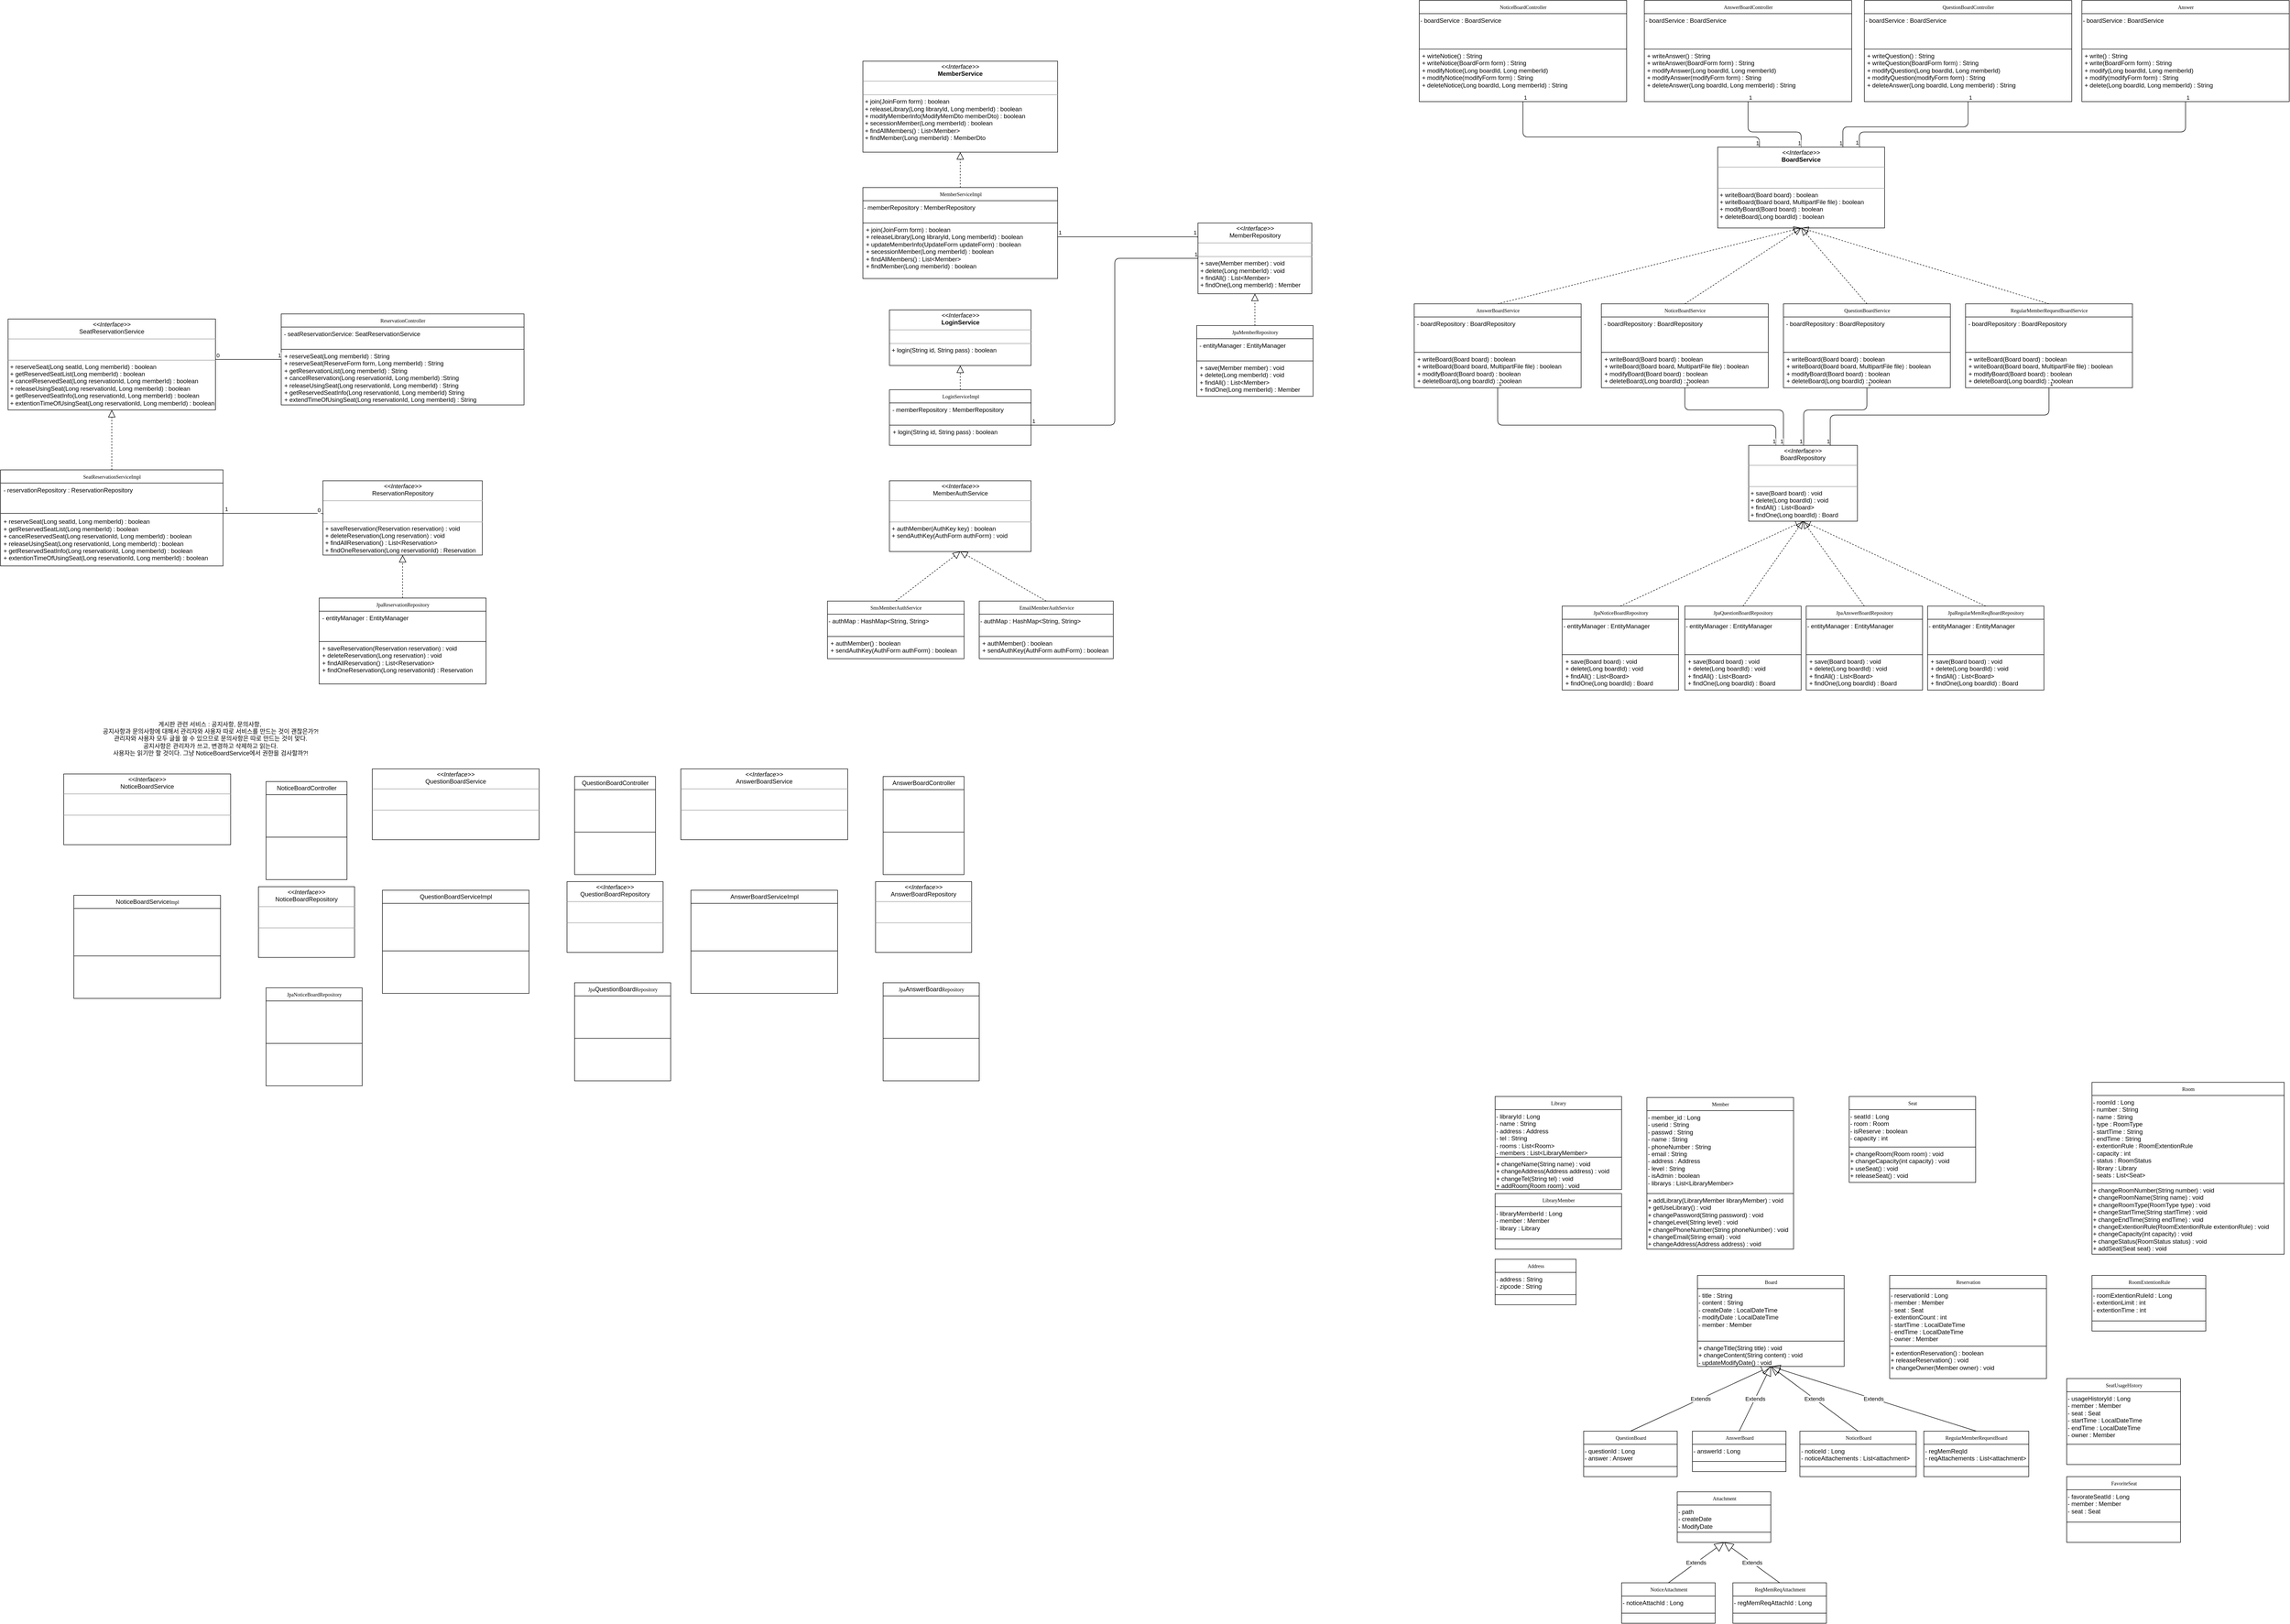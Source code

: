 <mxfile version="14.1.8" type="device"><diagram name="Page-1" id="c4acf3e9-155e-7222-9cf6-157b1a14988f"><mxGraphModel dx="2370" dy="1370" grid="1" gridSize="10" guides="1" tooltips="1" connect="1" arrows="1" fold="1" page="1" pageScale="1" pageWidth="4681" pageHeight="3300" background="#ffffff" math="0" shadow="0"><root><mxCell id="0"/><mxCell id="1" parent="0"/><mxCell id="JYwY58Fg2MvT67EO5YSX-5" value="&lt;p style=&quot;margin: 0px ; margin-top: 4px ; text-align: center&quot;&gt;&lt;i&gt;&amp;lt;&amp;lt;Interface&amp;gt;&amp;gt;&lt;/i&gt;&lt;br&gt;&lt;b&gt;BoardService&lt;/b&gt;&lt;/p&gt;&lt;hr size=&quot;1&quot;&gt;&lt;p style=&quot;margin: 0px ; margin-left: 4px&quot;&gt;&lt;br&gt;&lt;br&gt;&lt;/p&gt;&lt;hr size=&quot;1&quot;&gt;&lt;p style=&quot;margin: 0px ; margin-left: 4px&quot;&gt;+ writeBoard(Board board) : boolean&lt;/p&gt;&lt;p style=&quot;margin: 0px ; margin-left: 4px&quot;&gt;+ writeBoard(Board board, MultipartFile file) : boolean&lt;br&gt;&lt;/p&gt;&lt;p style=&quot;margin: 0px ; margin-left: 4px&quot;&gt;+ modifyBoard(Board board) : boolean&lt;/p&gt;&lt;p style=&quot;margin: 0px ; margin-left: 4px&quot;&gt;+ deleteBoard(Long boardId) : boolean&lt;br&gt;&lt;br&gt;&lt;/p&gt;" style="verticalAlign=top;align=left;overflow=fill;fontSize=12;fontFamily=Helvetica;html=1;rounded=0;shadow=0;comic=0;labelBackgroundColor=none;strokeWidth=1" parent="1" vertex="1"><mxGeometry x="3490" y="330" width="330" height="160" as="geometry"/></mxCell><mxCell id="JYwY58Fg2MvT67EO5YSX-1" value="NoticeBoardService" style="swimlane;html=1;fontStyle=0;childLayout=stackLayout;horizontal=1;startSize=26;fillColor=none;horizontalStack=0;resizeParent=1;resizeLast=0;collapsible=1;marginBottom=0;swimlaneFillColor=#ffffff;rounded=0;shadow=0;comic=0;labelBackgroundColor=none;strokeWidth=1;fontFamily=Verdana;fontSize=10;align=center;" parent="1" vertex="1"><mxGeometry x="3260" y="640" width="330" height="166" as="geometry"/></mxCell><mxCell id="LQoWOEpbrwDkAnCj8dgh-3" value="&amp;nbsp;- boardRepository : BoardRepository" style="text;whiteSpace=wrap;html=1;strokeColor=#000000;" parent="JYwY58Fg2MvT67EO5YSX-1" vertex="1"><mxGeometry y="26" width="330" height="70" as="geometry"/></mxCell><mxCell id="LQoWOEpbrwDkAnCj8dgh-4" value="&lt;p style=&quot;margin: 0px 0px 0px 4px&quot;&gt;+ writeBoard(Board board) : boolean&lt;/p&gt;&lt;p style=&quot;margin: 0px 0px 0px 4px&quot;&gt;+ writeBoard(Board board, MultipartFile file) : boolean&lt;br&gt;&lt;/p&gt;&lt;p style=&quot;margin: 0px 0px 0px 4px&quot;&gt;+ modifyBoard(Board board) : boolean&lt;/p&gt;&lt;p style=&quot;margin: 0px 0px 0px 4px&quot;&gt;+ deleteBoard(Long boardId) : boolean&lt;/p&gt;" style="text;whiteSpace=wrap;html=1;strokeColor=#000000;" parent="JYwY58Fg2MvT67EO5YSX-1" vertex="1"><mxGeometry y="96" width="330" height="70" as="geometry"/></mxCell><mxCell id="JYwY58Fg2MvT67EO5YSX-6" value="NoticeBoardController" style="swimlane;html=1;fontStyle=0;childLayout=stackLayout;horizontal=1;startSize=26;fillColor=none;horizontalStack=0;resizeParent=1;resizeLast=0;collapsible=1;marginBottom=0;swimlaneFillColor=#ffffff;rounded=0;shadow=0;comic=0;labelBackgroundColor=none;strokeWidth=1;fontFamily=Verdana;fontSize=10;align=center;" parent="1" vertex="1"><mxGeometry x="2900" y="40" width="410" height="200" as="geometry"/></mxCell><mxCell id="LQoWOEpbrwDkAnCj8dgh-22" value="- boardService : BoardService" style="text;whiteSpace=wrap;html=1;strokeColor=#000000;" parent="JYwY58Fg2MvT67EO5YSX-6" vertex="1"><mxGeometry y="26" width="410" height="70" as="geometry"/></mxCell><mxCell id="LQoWOEpbrwDkAnCj8dgh-27" value="&amp;nbsp;+ wirteNotice() : String&lt;br&gt;&amp;nbsp;+ writeNotice(BoardForm form) : String&lt;br&gt;&amp;nbsp;+ modifyNotice(Long boardId, Long memberId)&amp;nbsp;&lt;br&gt;&amp;nbsp;+ modifyNotice(modifyForm form) : String&lt;br&gt;&amp;nbsp;+ deleteNotice(Long boardId, Long memberId) : String" style="text;whiteSpace=wrap;html=1;strokeColor=#000000;" parent="JYwY58Fg2MvT67EO5YSX-6" vertex="1"><mxGeometry y="96" width="410" height="104" as="geometry"/></mxCell><mxCell id="JYwY58Fg2MvT67EO5YSX-11" value="&lt;p style=&quot;margin: 0px ; margin-top: 4px ; text-align: center&quot;&gt;&lt;i&gt;&amp;lt;&amp;lt;Interface&amp;gt;&amp;gt;&lt;/i&gt;&lt;br&gt;ReservationRepository&lt;/p&gt;&lt;hr size=&quot;1&quot;&gt;&lt;p style=&quot;margin: 0px ; margin-left: 4px&quot;&gt;&lt;br&gt;&lt;br&gt;&lt;/p&gt;&lt;hr size=&quot;1&quot;&gt;&lt;p style=&quot;margin: 0px ; margin-left: 4px&quot;&gt;+ saveReservation(Reservation reservation) : void&lt;/p&gt;&lt;p style=&quot;margin: 0px ; margin-left: 4px&quot;&gt;+ deleteReservation(Long reservation) : void&lt;/p&gt;&lt;p style=&quot;margin: 0px ; margin-left: 4px&quot;&gt;+ findAllReservation() : List&amp;lt;Reservation&amp;gt;&amp;nbsp;&lt;/p&gt;&lt;p style=&quot;margin: 0px ; margin-left: 4px&quot;&gt;+ findOneReservation(Long reservationId) : Reservation&lt;br&gt;&lt;br&gt;&lt;/p&gt;" style="verticalAlign=top;align=left;overflow=fill;fontSize=12;fontFamily=Helvetica;html=1;rounded=0;shadow=0;comic=0;labelBackgroundColor=none;strokeWidth=1" parent="1" vertex="1"><mxGeometry x="732.5" y="990" width="315" height="147" as="geometry"/></mxCell><mxCell id="JYwY58Fg2MvT67EO5YSX-12" value="ReservationController" style="swimlane;html=1;fontStyle=0;childLayout=stackLayout;horizontal=1;startSize=26;fillColor=none;horizontalStack=0;resizeParent=1;resizeLast=0;collapsible=1;marginBottom=0;swimlaneFillColor=#ffffff;rounded=0;shadow=0;comic=0;labelBackgroundColor=none;strokeWidth=1;fontFamily=Verdana;fontSize=10;align=center;" parent="1" vertex="1"><mxGeometry x="650" y="660" width="480" height="180" as="geometry"/></mxCell><mxCell id="1Po3y0CyN8e2xpXu32d6-2" value="&amp;nbsp;- seatReservationService:&amp;nbsp;&lt;span style=&quot;text-align: center&quot;&gt;SeatReservationService&lt;br&gt;&lt;br&gt;&lt;/span&gt;" style="text;html=1;fillColor=none;align=left;verticalAlign=top;whiteSpace=wrap;rounded=0;strokeColor=#000000;" parent="JYwY58Fg2MvT67EO5YSX-12" vertex="1"><mxGeometry y="26" width="480" height="44" as="geometry"/></mxCell><mxCell id="1Po3y0CyN8e2xpXu32d6-5" value="&lt;p style=&quot;margin: 0px 0px 0px 4px&quot;&gt;+ reserveSeat(Long memberId) : String&lt;/p&gt;&lt;p style=&quot;margin: 0px 0px 0px 4px&quot;&gt;+ reserveSeat(ReserveForm form, Long memberId) : String&lt;/p&gt;&lt;p style=&quot;margin: 0px 0px 0px 4px&quot;&gt;+ getReservationList(Long memberId) : String&lt;/p&gt;&lt;p style=&quot;margin: 0px 0px 0px 4px&quot;&gt;+ cancelReservation(Long reservationId, Long memberId) :String&lt;/p&gt;&lt;p style=&quot;margin: 0px 0px 0px 4px&quot;&gt;+ releaseUsingSeat(Long reservationId, Long memberId) : String&lt;/p&gt;&lt;p style=&quot;margin: 0px 0px 0px 4px&quot;&gt;+ getReservedSeatInfo(Long reservationId, Long memberId) String&lt;/p&gt;&lt;p style=&quot;margin: 0px 0px 0px 4px&quot;&gt;+ extendTimeOfUsingSeat(Long reservationId, Long memberId) : String&lt;/p&gt;&lt;p style=&quot;margin: 0px 0px 0px 4px&quot;&gt;&lt;br&gt;&lt;/p&gt;" style="text;html=1;fillColor=none;align=left;verticalAlign=top;whiteSpace=wrap;rounded=0;strokeColor=#000000;" parent="JYwY58Fg2MvT67EO5YSX-12" vertex="1"><mxGeometry y="70" width="480" height="110" as="geometry"/></mxCell><mxCell id="JYwY58Fg2MvT67EO5YSX-13" value="SeatReservationServiceImpl" style="swimlane;html=1;fontStyle=0;childLayout=stackLayout;horizontal=1;startSize=26;fillColor=none;horizontalStack=0;resizeParent=1;resizeLast=0;collapsible=1;marginBottom=0;swimlaneFillColor=#ffffff;rounded=0;shadow=0;comic=0;labelBackgroundColor=none;strokeWidth=1;fontFamily=Verdana;fontSize=10;align=center;" parent="1" vertex="1"><mxGeometry x="95" y="968.5" width="440" height="190" as="geometry"/></mxCell><mxCell id="1Po3y0CyN8e2xpXu32d6-6" value="&lt;p style=&quot;margin: 0px 0px 0px 4px&quot;&gt;- reservationRepository : ReservationRepository&lt;/p&gt;" style="text;html=1;fillColor=none;align=left;verticalAlign=top;whiteSpace=wrap;rounded=0;strokeColor=#000000;" parent="JYwY58Fg2MvT67EO5YSX-13" vertex="1"><mxGeometry y="26" width="440" height="60" as="geometry"/></mxCell><mxCell id="1Po3y0CyN8e2xpXu32d6-3" value="&lt;p style=&quot;margin: 0px 0px 0px 4px&quot;&gt;+ reserveSeat(Long seatId, Long memberId) : boolean&lt;/p&gt;&lt;p style=&quot;margin: 0px 0px 0px 4px&quot;&gt;+ getReservedSeatList(Long memberId) : boolean&lt;/p&gt;&lt;p style=&quot;margin: 0px 0px 0px 4px&quot;&gt;+ cancelReservedSeat(Long reservationId, Long memberId) : boolean&lt;/p&gt;&lt;p style=&quot;margin: 0px 0px 0px 4px&quot;&gt;+ releaseUsingSeat(Long reservationId, Long memberId) : boolean&lt;/p&gt;&lt;p style=&quot;margin: 0px 0px 0px 4px&quot;&gt;+ getReservedSeatInfo(Long reservationId, Long memberId) : boolean&lt;/p&gt;&lt;p style=&quot;margin: 0px 0px 0px 4px&quot;&gt;&lt;span&gt;+ extentionTimeOfUsingSeat(Long reservationId, Long memberId) : boolean&lt;/span&gt;&lt;br&gt;&lt;/p&gt;" style="text;html=1;fillColor=none;align=left;verticalAlign=middle;whiteSpace=wrap;rounded=0;strokeColor=#000000;" parent="JYwY58Fg2MvT67EO5YSX-13" vertex="1"><mxGeometry y="86" width="440" height="104" as="geometry"/></mxCell><mxCell id="JYwY58Fg2MvT67EO5YSX-15" value="&lt;p style=&quot;margin: 0px ; margin-top: 4px ; text-align: center&quot;&gt;&lt;i&gt;&amp;lt;&amp;lt;Interface&amp;gt;&amp;gt;&lt;/i&gt;&lt;br&gt;BoardRepository&lt;/p&gt;&lt;hr size=&quot;1&quot;&gt;&lt;p style=&quot;margin: 0px ; margin-left: 4px&quot;&gt;&lt;br&gt;&lt;br&gt;&lt;/p&gt;&lt;hr size=&quot;1&quot;&gt;&lt;p style=&quot;margin: 0px ; margin-left: 4px&quot;&gt;+ save(Board board) : void&lt;/p&gt;&lt;p style=&quot;margin: 0px ; margin-left: 4px&quot;&gt;+ delete(Long boardId) : void&lt;/p&gt;&lt;p style=&quot;margin: 0px ; margin-left: 4px&quot;&gt;+ findAll() : List&amp;lt;Board&amp;gt;&lt;/p&gt;&lt;p style=&quot;margin: 0px ; margin-left: 4px&quot;&gt;+ findOne(Long boardId) : Board&lt;br&gt;&lt;br&gt;&lt;/p&gt;" style="verticalAlign=top;align=left;overflow=fill;fontSize=12;fontFamily=Helvetica;html=1;rounded=0;shadow=0;comic=0;labelBackgroundColor=none;strokeWidth=1" parent="1" vertex="1"><mxGeometry x="3551.25" y="920" width="215" height="150" as="geometry"/></mxCell><mxCell id="JYwY58Fg2MvT67EO5YSX-16" value="JpaNoticeBoardRepository" style="swimlane;html=1;fontStyle=0;childLayout=stackLayout;horizontal=1;startSize=26;fillColor=none;horizontalStack=0;resizeParent=1;resizeLast=0;collapsible=1;marginBottom=0;swimlaneFillColor=#ffffff;rounded=0;shadow=0;comic=0;labelBackgroundColor=none;strokeWidth=1;fontFamily=Verdana;fontSize=10;align=center;" parent="1" vertex="1"><mxGeometry x="3182.5" y="1238" width="230" height="166" as="geometry"/></mxCell><mxCell id="LQoWOEpbrwDkAnCj8dgh-14" value="- entityManager : EntityManager&lt;span style=&quot;color: rgba(0 , 0 , 0 , 0) ; font-family: monospace ; font-size: 0px&quot;&gt;%3CmxGraphModel%3E%3Croot%3E%3CmxCell%20id%3D%220%22%2F%3E%3CmxCell%20id%3D%221%22%20parent%3D%220%22%2F%3E%3CmxCell%20id%3D%222%22%20value%3D%22%26amp%3Bnbsp%3B-%20boardRepository%20%3A%20BoardRepository%22%20style%3D%22text%3BwhiteSpace%3Dwrap%3Bhtml%3D1%3BstrokeColor%3D%23000000%3B%22%20vertex%3D%221%22%20parent%3D%221%22%3E%3CmxGeometry%20x%3D%221360%22%20y%3D%221346%22%20width%3D%22330%22%20height%3D%2270%22%20as%3D%22geometry%22%2F%3E%3C%2FmxCell%3E%3C%2Froot%3E%3C%2FmxGraphModel%3E&lt;/span&gt;" style="text;whiteSpace=wrap;html=1;strokeColor=#000000;" parent="JYwY58Fg2MvT67EO5YSX-16" vertex="1"><mxGeometry y="26" width="230" height="70" as="geometry"/></mxCell><mxCell id="LQoWOEpbrwDkAnCj8dgh-15" value="&lt;p style=&quot;margin: 0px 0px 0px 4px&quot;&gt;+ save(Board board) : void&lt;/p&gt;&lt;p style=&quot;margin: 0px 0px 0px 4px&quot;&gt;+ delete(Long boardId) : void&lt;/p&gt;&lt;p style=&quot;margin: 0px 0px 0px 4px&quot;&gt;+ findAll() : List&amp;lt;Board&amp;gt;&lt;/p&gt;&lt;p style=&quot;margin: 0px 0px 0px 4px&quot;&gt;+ findOne(Long boardId) : Board&lt;br&gt;&lt;/p&gt;" style="text;whiteSpace=wrap;html=1;strokeColor=#000000;" parent="JYwY58Fg2MvT67EO5YSX-16" vertex="1"><mxGeometry y="96" width="230" height="70" as="geometry"/></mxCell><mxCell id="JYwY58Fg2MvT67EO5YSX-17" value="JpaReservationRepository" style="swimlane;html=1;fontStyle=0;childLayout=stackLayout;horizontal=1;startSize=26;fillColor=none;horizontalStack=0;resizeParent=1;resizeLast=0;collapsible=1;marginBottom=0;swimlaneFillColor=#ffffff;rounded=0;shadow=0;comic=0;labelBackgroundColor=none;strokeWidth=1;fontFamily=Verdana;fontSize=10;align=center;" parent="1" vertex="1"><mxGeometry x="725" y="1222" width="330" height="170" as="geometry"/></mxCell><mxCell id="1Po3y0CyN8e2xpXu32d6-10" value="&lt;p style=&quot;margin: 0px 0px 0px 4px&quot;&gt;- entityManager : EntityManager&lt;/p&gt;" style="text;html=1;fillColor=none;align=left;verticalAlign=top;whiteSpace=wrap;rounded=0;strokeColor=#000000;" parent="JYwY58Fg2MvT67EO5YSX-17" vertex="1"><mxGeometry y="26" width="330" height="60" as="geometry"/></mxCell><mxCell id="1Po3y0CyN8e2xpXu32d6-9" value="&lt;p style=&quot;margin: 0px 0px 0px 4px&quot;&gt;+ saveReservation(Reservation reservation) : void&lt;/p&gt;&lt;p style=&quot;margin: 0px 0px 0px 4px&quot;&gt;+ deleteReservation(Long reservation) : void&lt;/p&gt;&lt;p style=&quot;margin: 0px 0px 0px 4px&quot;&gt;+ findAllReservation() : List&amp;lt;Reservation&amp;gt;&amp;nbsp;&lt;/p&gt;&lt;p style=&quot;margin: 0px 0px 0px 4px&quot;&gt;+ findOneReservation(Long reservationId) : Reservation&lt;/p&gt;" style="text;html=1;fillColor=none;align=left;verticalAlign=top;whiteSpace=wrap;rounded=0;strokeColor=#000000;" parent="JYwY58Fg2MvT67EO5YSX-17" vertex="1"><mxGeometry y="86" width="330" height="84" as="geometry"/></mxCell><mxCell id="JYwY58Fg2MvT67EO5YSX-18" value="&lt;p style=&quot;margin: 0px ; margin-top: 4px ; text-align: center&quot;&gt;&lt;i&gt;&amp;lt;&amp;lt;Interface&amp;gt;&amp;gt;&lt;/i&gt;&lt;br&gt;&lt;b&gt;MemberService&lt;/b&gt;&lt;/p&gt;&lt;hr size=&quot;1&quot;&gt;&lt;p style=&quot;margin: 0px ; margin-left: 4px&quot;&gt;&lt;br&gt;&lt;/p&gt;&lt;hr size=&quot;1&quot;&gt;&lt;p style=&quot;margin: 0px ; margin-left: 4px&quot;&gt;&lt;span&gt;+ join(JoinForm form) : boolean&lt;/span&gt;&lt;br&gt;&lt;/p&gt;&lt;p style=&quot;margin: 0px ; margin-left: 4px&quot;&gt;&lt;span&gt;+ releaseLibrary(Long libraryId, Long memberId) : boolean&lt;/span&gt;&lt;br&gt;&lt;/p&gt;&lt;p style=&quot;margin: 0px ; margin-left: 4px&quot;&gt;+ modifyMemberInfo(ModifyMemDto memberDto) : boolean&lt;/p&gt;&lt;p style=&quot;margin: 0px ; margin-left: 4px&quot;&gt;+ secessionMember(Long memberId) : boolean&lt;/p&gt;&lt;p style=&quot;margin: 0px ; margin-left: 4px&quot;&gt;+ findAllMembers() : List&amp;lt;Member&amp;gt;&lt;/p&gt;&lt;p style=&quot;margin: 0px ; margin-left: 4px&quot;&gt;+ findMember(Long memberId) : MemberDto&lt;/p&gt;" style="verticalAlign=top;align=left;overflow=fill;fontSize=12;fontFamily=Helvetica;html=1;rounded=0;shadow=0;comic=0;labelBackgroundColor=none;strokeWidth=1" parent="1" vertex="1"><mxGeometry x="1800" y="160" width="385" height="180" as="geometry"/></mxCell><mxCell id="JYwY58Fg2MvT67EO5YSX-28" value="&lt;span style=&quot;font-family: &amp;#34;helvetica&amp;#34; ; font-size: 12px&quot;&gt;NoticeBoardController&lt;/span&gt;" style="swimlane;html=1;fontStyle=0;childLayout=stackLayout;horizontal=1;startSize=26;fillColor=none;horizontalStack=0;resizeParent=1;resizeLast=0;collapsible=1;marginBottom=0;swimlaneFillColor=#ffffff;rounded=0;shadow=0;comic=0;labelBackgroundColor=none;strokeWidth=1;fontFamily=Verdana;fontSize=10;align=center;" parent="1" vertex="1"><mxGeometry x="620" y="1585" width="160" height="194" as="geometry"/></mxCell><mxCell id="Lo-GPA4aGYqmNMgMCOAS-17" value="&lt;p style=&quot;margin: 0px 0px 0px 4px&quot;&gt;&lt;br&gt;&lt;/p&gt;" style="text;html=1;fillColor=none;align=left;verticalAlign=top;whiteSpace=wrap;rounded=0;strokeColor=#000000;" vertex="1" parent="JYwY58Fg2MvT67EO5YSX-28"><mxGeometry y="26" width="160" height="84" as="geometry"/></mxCell><mxCell id="Lo-GPA4aGYqmNMgMCOAS-18" value="&lt;p style=&quot;margin: 0px 0px 0px 4px&quot;&gt;&lt;br&gt;&lt;/p&gt;" style="text;html=1;fillColor=none;align=left;verticalAlign=top;whiteSpace=wrap;rounded=0;strokeColor=#000000;" vertex="1" parent="JYwY58Fg2MvT67EO5YSX-28"><mxGeometry y="110" width="160" height="84" as="geometry"/></mxCell><mxCell id="JYwY58Fg2MvT67EO5YSX-29" value="&lt;span style=&quot;font-family: &amp;#34;helvetica&amp;#34; ; font-size: 12px&quot;&gt;NoticeBoardService&lt;/span&gt;Impl" style="swimlane;html=1;fontStyle=0;childLayout=stackLayout;horizontal=1;startSize=26;fillColor=none;horizontalStack=0;resizeParent=1;resizeLast=0;collapsible=1;marginBottom=0;swimlaneFillColor=#ffffff;rounded=0;shadow=0;comic=0;labelBackgroundColor=none;strokeWidth=1;fontFamily=Verdana;fontSize=10;align=center;" parent="1" vertex="1"><mxGeometry x="240" y="1810" width="290" height="204" as="geometry"/></mxCell><mxCell id="Lo-GPA4aGYqmNMgMCOAS-2" value="&lt;p style=&quot;margin: 0px 0px 0px 4px&quot;&gt;&lt;br&gt;&lt;/p&gt;" style="text;html=1;fillColor=none;align=left;verticalAlign=top;whiteSpace=wrap;rounded=0;strokeColor=#000000;" vertex="1" parent="JYwY58Fg2MvT67EO5YSX-29"><mxGeometry y="26" width="290" height="94" as="geometry"/></mxCell><mxCell id="Lo-GPA4aGYqmNMgMCOAS-1" value="&lt;p style=&quot;margin: 0px 0px 0px 4px&quot;&gt;&lt;br&gt;&lt;/p&gt;" style="text;html=1;fillColor=none;align=left;verticalAlign=top;whiteSpace=wrap;rounded=0;strokeColor=#000000;" vertex="1" parent="JYwY58Fg2MvT67EO5YSX-29"><mxGeometry y="120" width="290" height="84" as="geometry"/></mxCell><mxCell id="JYwY58Fg2MvT67EO5YSX-30" value="JpaNoticeBoardRepository" style="swimlane;html=1;fontStyle=0;childLayout=stackLayout;horizontal=1;startSize=26;fillColor=none;horizontalStack=0;resizeParent=1;resizeLast=0;collapsible=1;marginBottom=0;swimlaneFillColor=#ffffff;rounded=0;shadow=0;comic=0;labelBackgroundColor=none;strokeWidth=1;fontFamily=Verdana;fontSize=10;align=center;" parent="1" vertex="1"><mxGeometry x="620" y="1993" width="190" height="194" as="geometry"/></mxCell><mxCell id="Lo-GPA4aGYqmNMgMCOAS-15" value="&lt;p style=&quot;margin: 0px 0px 0px 4px&quot;&gt;&lt;br&gt;&lt;/p&gt;" style="text;html=1;fillColor=none;align=left;verticalAlign=top;whiteSpace=wrap;rounded=0;strokeColor=#000000;" vertex="1" parent="JYwY58Fg2MvT67EO5YSX-30"><mxGeometry y="26" width="190" height="84" as="geometry"/></mxCell><mxCell id="Lo-GPA4aGYqmNMgMCOAS-16" value="&lt;p style=&quot;margin: 0px 0px 0px 4px&quot;&gt;&lt;br&gt;&lt;/p&gt;" style="text;html=1;fillColor=none;align=left;verticalAlign=top;whiteSpace=wrap;rounded=0;strokeColor=#000000;" vertex="1" parent="JYwY58Fg2MvT67EO5YSX-30"><mxGeometry y="110" width="190" height="84" as="geometry"/></mxCell><mxCell id="JYwY58Fg2MvT67EO5YSX-21" value="&lt;p style=&quot;margin: 0px ; margin-top: 4px ; text-align: center&quot;&gt;&lt;i&gt;&amp;lt;&amp;lt;Interface&amp;gt;&amp;gt;&lt;/i&gt;&lt;br&gt;MemberRepository&lt;/p&gt;&lt;hr size=&quot;1&quot;&gt;&lt;p style=&quot;margin: 0px ; margin-left: 4px&quot;&gt;&lt;br&gt;&lt;/p&gt;&lt;hr size=&quot;1&quot;&gt;&lt;p style=&quot;margin: 0px ; margin-left: 4px&quot;&gt;+ save(Member member) : void&lt;/p&gt;&lt;p style=&quot;margin: 0px ; margin-left: 4px&quot;&gt;+ delete(Long memberId) : void&lt;/p&gt;&lt;p style=&quot;margin: 0px ; margin-left: 4px&quot;&gt;+ findAll() : List&amp;lt;Member&amp;gt;&lt;/p&gt;&lt;p style=&quot;margin: 0px ; margin-left: 4px&quot;&gt;+ findOne(Long memberId) : Member&lt;/p&gt;" style="verticalAlign=top;align=left;overflow=fill;fontSize=12;fontFamily=Helvetica;html=1;rounded=0;shadow=0;comic=0;labelBackgroundColor=none;strokeWidth=1" parent="1" vertex="1"><mxGeometry x="2462.5" y="480" width="225" height="140" as="geometry"/></mxCell><mxCell id="JYwY58Fg2MvT67EO5YSX-20" value="MemberServiceImpl" style="swimlane;html=1;fontStyle=0;childLayout=stackLayout;horizontal=1;startSize=26;fillColor=none;horizontalStack=0;resizeParent=1;resizeLast=0;collapsible=1;marginBottom=0;swimlaneFillColor=#ffffff;rounded=0;shadow=0;comic=0;labelBackgroundColor=none;strokeWidth=1;fontFamily=Verdana;fontSize=10;align=center;" parent="1" vertex="1"><mxGeometry x="1800" y="410" width="385" height="180" as="geometry"/></mxCell><mxCell id="FYDScDOwtuk2mLoqaVdQ-5" value="- memberRepository : MemberRepository" style="text;whiteSpace=wrap;html=1;strokeWidth=1;strokeColor=#000000;" parent="JYwY58Fg2MvT67EO5YSX-20" vertex="1"><mxGeometry y="26" width="385" height="44" as="geometry"/></mxCell><mxCell id="FYDScDOwtuk2mLoqaVdQ-6" value="&lt;p style=&quot;margin: 0px 0px 0px 4px&quot;&gt;&lt;span&gt;+ join(JoinForm form) : boolean&lt;/span&gt;&lt;br&gt;&lt;/p&gt;&lt;p style=&quot;margin: 0px 0px 0px 4px&quot;&gt;&lt;span&gt;+ releaseLibrary(Long libraryId, Long memberId) : boolean&lt;/span&gt;&lt;br&gt;&lt;/p&gt;&lt;p style=&quot;margin: 0px 0px 0px 4px&quot;&gt;+ updateMemberInfo(UpdateForm updateForm) : boolean&lt;/p&gt;&lt;p style=&quot;margin: 0px 0px 0px 4px&quot;&gt;+ secessionMember(Long memberId) : boolean&lt;/p&gt;&lt;p style=&quot;margin: 0px 0px 0px 4px&quot;&gt;+ findAllMembers() : List&amp;lt;Member&amp;gt;&lt;/p&gt;&lt;p style=&quot;margin: 0px 0px 0px 4px&quot;&gt;+ findMember(Long memberId) : boolean&lt;/p&gt;" style="text;whiteSpace=wrap;html=1;strokeWidth=1;strokeColor=#000000;" parent="JYwY58Fg2MvT67EO5YSX-20" vertex="1"><mxGeometry y="70" width="385" height="110" as="geometry"/></mxCell><mxCell id="JYwY58Fg2MvT67EO5YSX-23" value="&lt;p style=&quot;margin: 0px ; margin-top: 4px ; text-align: center&quot;&gt;&lt;i&gt;&amp;lt;&amp;lt;Interface&amp;gt;&amp;gt;&lt;/i&gt;&lt;br&gt;MemberAuthService&lt;/p&gt;&lt;hr size=&quot;1&quot;&gt;&lt;p style=&quot;margin: 0px ; margin-left: 4px&quot;&gt;&lt;br&gt;&lt;br&gt;&lt;/p&gt;&lt;hr size=&quot;1&quot;&gt;&lt;p style=&quot;margin: 0px ; margin-left: 4px&quot;&gt;+ authMember(AuthKey key) : boolean&lt;/p&gt;&lt;p style=&quot;margin: 0px ; margin-left: 4px&quot;&gt;+ sendAuthKey(AuthForm authForm) : void&lt;br&gt;&lt;br&gt;&lt;/p&gt;" style="verticalAlign=top;align=left;overflow=fill;fontSize=12;fontFamily=Helvetica;html=1;rounded=0;shadow=0;comic=0;labelBackgroundColor=none;strokeWidth=1" parent="1" vertex="1"><mxGeometry x="1852.5" y="990" width="280" height="140" as="geometry"/></mxCell><mxCell id="JYwY58Fg2MvT67EO5YSX-24" value="JpaMemberRepository" style="swimlane;html=1;fontStyle=0;childLayout=stackLayout;horizontal=1;startSize=26;fillColor=none;horizontalStack=0;resizeParent=1;resizeLast=0;collapsible=1;marginBottom=0;swimlaneFillColor=#ffffff;rounded=0;shadow=0;comic=0;labelBackgroundColor=none;strokeWidth=1;fontFamily=Verdana;fontSize=10;align=center;" parent="1" vertex="1"><mxGeometry x="2460" y="683" width="230" height="140" as="geometry"/></mxCell><mxCell id="l950HwIEfaTfYwo0oghI-3" value="&amp;nbsp;- entityManager : EntityManager" style="text;whiteSpace=wrap;html=1;strokeColor=#000000;" parent="JYwY58Fg2MvT67EO5YSX-24" vertex="1"><mxGeometry y="26" width="230" height="44" as="geometry"/></mxCell><mxCell id="l950HwIEfaTfYwo0oghI-4" value="&lt;p style=&quot;margin: 0px 0px 0px 4px&quot;&gt;+ save(Member member) : void&lt;/p&gt;&lt;p style=&quot;margin: 0px 0px 0px 4px&quot;&gt;+ delete(Long memberId) : void&lt;/p&gt;&lt;p style=&quot;margin: 0px 0px 0px 4px&quot;&gt;+ findAll() : List&amp;lt;Member&amp;gt;&lt;/p&gt;&lt;p style=&quot;margin: 0px 0px 0px 4px&quot;&gt;+ findOne(Long memberId) : Member&lt;/p&gt;" style="text;whiteSpace=wrap;html=1;strokeColor=#000000;" parent="JYwY58Fg2MvT67EO5YSX-24" vertex="1"><mxGeometry y="70" width="230" height="70" as="geometry"/></mxCell><mxCell id="JYwY58Fg2MvT67EO5YSX-22" value="SmsMemberAuthService" style="swimlane;html=1;fontStyle=0;childLayout=stackLayout;horizontal=1;startSize=26;fillColor=none;horizontalStack=0;resizeParent=1;resizeLast=0;collapsible=1;marginBottom=0;swimlaneFillColor=#ffffff;rounded=0;shadow=0;comic=0;labelBackgroundColor=none;strokeWidth=1;fontFamily=Verdana;fontSize=10;align=center;" parent="1" vertex="1"><mxGeometry x="1730" y="1228" width="270" height="114" as="geometry"/></mxCell><mxCell id="l950HwIEfaTfYwo0oghI-6" value="- authMap : HashMap&amp;lt;String, String&amp;gt;" style="text;whiteSpace=wrap;html=1;strokeColor=#000000;" parent="JYwY58Fg2MvT67EO5YSX-22" vertex="1"><mxGeometry y="26" width="270" height="44" as="geometry"/></mxCell><mxCell id="l950HwIEfaTfYwo0oghI-7" value="&lt;p style=&quot;margin: 0px 0px 0px 4px&quot;&gt;+ authMember() : boolean&lt;/p&gt;&lt;p style=&quot;margin: 0px 0px 0px 4px&quot;&gt;+ sendAuthKey(AuthForm authForm) : boolean&lt;/p&gt;" style="text;whiteSpace=wrap;html=1;strokeColor=#000000;" parent="JYwY58Fg2MvT67EO5YSX-22" vertex="1"><mxGeometry y="70" width="270" height="44" as="geometry"/></mxCell><mxCell id="JYwY58Fg2MvT67EO5YSX-25" value="EmailMemberAuthService" style="swimlane;html=1;fontStyle=0;childLayout=stackLayout;horizontal=1;startSize=26;fillColor=none;horizontalStack=0;resizeParent=1;resizeLast=0;collapsible=1;marginBottom=0;swimlaneFillColor=#ffffff;rounded=0;shadow=0;comic=0;labelBackgroundColor=none;strokeWidth=1;fontFamily=Verdana;fontSize=10;align=center;" parent="1" vertex="1"><mxGeometry x="2030" y="1228" width="265" height="114" as="geometry"/></mxCell><mxCell id="l950HwIEfaTfYwo0oghI-8" value="&lt;span&gt;- authMap : HashMap&amp;lt;String, String&amp;gt;&lt;/span&gt;" style="text;whiteSpace=wrap;html=1;strokeColor=#000000;" parent="JYwY58Fg2MvT67EO5YSX-25" vertex="1"><mxGeometry y="26" width="265" height="44" as="geometry"/></mxCell><mxCell id="l950HwIEfaTfYwo0oghI-9" value="&lt;p style=&quot;margin: 0px 0px 0px 4px&quot;&gt;+ authMember() : boolean&lt;/p&gt;&lt;p style=&quot;margin: 0px 0px 0px 4px&quot;&gt;+ sendAuthKey(AuthForm authForm) : boolean&lt;/p&gt;" style="text;whiteSpace=wrap;html=1;strokeColor=#000000;" parent="JYwY58Fg2MvT67EO5YSX-25" vertex="1"><mxGeometry y="70" width="265" height="44" as="geometry"/></mxCell><mxCell id="JYwY58Fg2MvT67EO5YSX-26" value="&lt;p style=&quot;margin: 0px ; margin-top: 4px ; text-align: center&quot;&gt;&lt;i&gt;&amp;lt;&amp;lt;Interface&amp;gt;&amp;gt;&lt;/i&gt;&lt;br&gt;NoticeBoardService&lt;/p&gt;&lt;hr size=&quot;1&quot;&gt;&lt;p style=&quot;margin: 0px ; margin-left: 4px&quot;&gt;&lt;br&gt;&lt;br&gt;&lt;/p&gt;&lt;hr size=&quot;1&quot;&gt;&lt;p style=&quot;margin: 0px ; margin-left: 4px&quot;&gt;&lt;br&gt;&lt;/p&gt;" style="verticalAlign=top;align=left;overflow=fill;fontSize=12;fontFamily=Helvetica;html=1;rounded=0;shadow=0;comic=0;labelBackgroundColor=none;strokeWidth=1" parent="1" vertex="1"><mxGeometry x="220" y="1570" width="330" height="140" as="geometry"/></mxCell><mxCell id="JYwY58Fg2MvT67EO5YSX-27" value="&lt;p style=&quot;margin: 0px ; margin-top: 4px ; text-align: center&quot;&gt;&lt;i&gt;&amp;lt;&amp;lt;Interface&amp;gt;&amp;gt;&lt;/i&gt;&lt;br&gt;NoticeBoardRepository&lt;br&gt;&lt;/p&gt;&lt;hr size=&quot;1&quot;&gt;&lt;p style=&quot;margin: 0px ; margin-left: 4px&quot;&gt;&lt;br&gt;&lt;br&gt;&lt;/p&gt;&lt;hr size=&quot;1&quot;&gt;&lt;p style=&quot;margin: 0px ; margin-left: 4px&quot;&gt;&lt;br&gt;&lt;br&gt;&lt;/p&gt;" style="verticalAlign=top;align=left;overflow=fill;fontSize=12;fontFamily=Helvetica;html=1;rounded=0;shadow=0;comic=0;labelBackgroundColor=none;strokeWidth=1" parent="1" vertex="1"><mxGeometry x="605" y="1793" width="190" height="140" as="geometry"/></mxCell><mxCell id="JYwY58Fg2MvT67EO5YSX-31" value="Library" style="swimlane;html=1;fontStyle=0;childLayout=stackLayout;horizontal=1;startSize=26;fillColor=none;horizontalStack=0;resizeParent=1;resizeLast=0;collapsible=1;marginBottom=0;swimlaneFillColor=#ffffff;rounded=0;shadow=0;comic=0;labelBackgroundColor=none;strokeWidth=1;fontFamily=Verdana;fontSize=10;align=center;" parent="1" vertex="1"><mxGeometry x="3050" y="2208" width="250" height="184" as="geometry"/></mxCell><mxCell id="FYDScDOwtuk2mLoqaVdQ-15" value="- libraryId : Long&lt;br&gt;- name : String&lt;br&gt;- address : Address&lt;br&gt;- tel : String&lt;br&gt;- rooms : List&amp;lt;Room&amp;gt;&lt;br&gt;- members : List&amp;lt;LibraryMember&amp;gt;" style="text;whiteSpace=wrap;html=1;strokeColor=#000000;" parent="JYwY58Fg2MvT67EO5YSX-31" vertex="1"><mxGeometry y="26" width="250" height="94" as="geometry"/></mxCell><mxCell id="FYDScDOwtuk2mLoqaVdQ-16" value="+ changeName(String name) : void&lt;br&gt;+ changeAddress(Address address) : void&lt;br&gt;+ changeTel(String tel) : void&lt;br&gt;+ addRoom(Room room) : void" style="text;whiteSpace=wrap;html=1;strokeColor=#000000;" parent="JYwY58Fg2MvT67EO5YSX-31" vertex="1"><mxGeometry y="120" width="250" height="64" as="geometry"/></mxCell><mxCell id="JYwY58Fg2MvT67EO5YSX-32" value="Room" style="swimlane;html=1;fontStyle=0;childLayout=stackLayout;horizontal=1;startSize=26;fillColor=none;horizontalStack=0;resizeParent=1;resizeLast=0;collapsible=1;marginBottom=0;swimlaneFillColor=#ffffff;rounded=0;shadow=0;comic=0;labelBackgroundColor=none;strokeWidth=1;fontFamily=Verdana;fontSize=10;align=center;" parent="1" vertex="1"><mxGeometry x="4230" y="2180" width="380" height="340" as="geometry"/></mxCell><mxCell id="FYDScDOwtuk2mLoqaVdQ-20" value="- roomId : Long&lt;br&gt;- number : String&lt;br&gt;- name : String&lt;br&gt;- type : RoomType&lt;br&gt;- startTime : String&lt;br&gt;- endTime : String&lt;br&gt;- extentionRule : RoomExtentionRule&lt;br&gt;- capacity : int&lt;br&gt;- status : RoomStatus&lt;br&gt;- library : Library&lt;br&gt;- seats : List&amp;lt;Seat&amp;gt;" style="text;whiteSpace=wrap;html=1;strokeColor=#000000;" parent="JYwY58Fg2MvT67EO5YSX-32" vertex="1"><mxGeometry y="26" width="380" height="174" as="geometry"/></mxCell><mxCell id="FYDScDOwtuk2mLoqaVdQ-21" value="+ changeRoomNumber(String number) : void&lt;br&gt;+ changeRoomName(String name) : void&lt;br&gt;+ changeRoomType(RoomType type) : void&lt;br&gt;+ changeStartTime(String startTime) : void&lt;br&gt;+ changeEndTime(String endTime) : void&lt;br&gt;+ changeExtentionRule(RoomExtentionRule extentionRule) : void&lt;br&gt;+ changeCapacity(int capacity) : void&lt;br&gt;+ changeStatus(RoomStatus status) : void&lt;br&gt;+ addSeat(Seat seat) : void" style="text;whiteSpace=wrap;html=1;strokeColor=#000000;" parent="JYwY58Fg2MvT67EO5YSX-32" vertex="1"><mxGeometry y="200" width="380" height="140" as="geometry"/></mxCell><mxCell id="JYwY58Fg2MvT67EO5YSX-33" value="Seat" style="swimlane;html=1;fontStyle=0;childLayout=stackLayout;horizontal=1;startSize=26;fillColor=none;horizontalStack=0;resizeParent=1;resizeLast=0;collapsible=1;marginBottom=0;swimlaneFillColor=#ffffff;rounded=0;shadow=0;comic=0;labelBackgroundColor=none;strokeWidth=1;fontFamily=Verdana;fontSize=10;align=center;" parent="1" vertex="1"><mxGeometry x="3750" y="2208" width="250" height="170" as="geometry"/></mxCell><mxCell id="FYDScDOwtuk2mLoqaVdQ-10" value="- seatId : Long&lt;br&gt;- room : Room&lt;br&gt;- isReserve : boolean&lt;br&gt;- capacity : int" style="text;whiteSpace=wrap;html=1;strokeColor=#000000;" parent="JYwY58Fg2MvT67EO5YSX-33" vertex="1"><mxGeometry y="26" width="250" height="74" as="geometry"/></mxCell><mxCell id="VxB8rmsZQny5Vksr-aOf-30" value="+ changeRoom(Room room) : void&lt;br&gt;+ changeCapacity(int capacity) : void&lt;br&gt;+ useSeat() : void&lt;br&gt;+ releaseSeat() : void" style="text;whiteSpace=wrap;html=1;strokeColor=#000000;" parent="JYwY58Fg2MvT67EO5YSX-33" vertex="1"><mxGeometry y="100" width="250" height="70" as="geometry"/></mxCell><mxCell id="JYwY58Fg2MvT67EO5YSX-34" value="Reservation" style="swimlane;html=1;fontStyle=0;childLayout=stackLayout;horizontal=1;startSize=26;fillColor=none;horizontalStack=0;resizeParent=1;resizeLast=0;collapsible=1;marginBottom=0;swimlaneFillColor=#ffffff;rounded=0;shadow=0;comic=0;labelBackgroundColor=none;strokeWidth=1;fontFamily=Verdana;fontSize=10;align=center;" parent="1" vertex="1"><mxGeometry x="3830" y="2562" width="310" height="204" as="geometry"/></mxCell><mxCell id="VxB8rmsZQny5Vksr-aOf-34" value="- reservationId : Long&lt;br&gt;- member : Member&lt;br&gt;- seat : Seat&lt;br&gt;- extentionCount : int&lt;br&gt;- startTime : LocalDateTime&lt;br&gt;- endTime : LocalDateTime&lt;br&gt;- owner : Member" style="text;whiteSpace=wrap;html=1;strokeColor=#000000;" parent="JYwY58Fg2MvT67EO5YSX-34" vertex="1"><mxGeometry y="26" width="310" height="114" as="geometry"/></mxCell><mxCell id="VxB8rmsZQny5Vksr-aOf-35" value="+ extentionReservation() : boolean&lt;br&gt;+ releaseReservation() : void&lt;br&gt;+ changeOwner(Member owner) : void" style="text;whiteSpace=wrap;html=1;strokeColor=#000000;" parent="JYwY58Fg2MvT67EO5YSX-34" vertex="1"><mxGeometry y="140" width="310" height="64" as="geometry"/></mxCell><mxCell id="JYwY58Fg2MvT67EO5YSX-35" value="Board" style="swimlane;html=1;fontStyle=0;childLayout=stackLayout;horizontal=1;startSize=26;fillColor=none;horizontalStack=0;resizeParent=1;resizeLast=0;collapsible=1;marginBottom=0;swimlaneFillColor=#ffffff;rounded=0;shadow=0;comic=0;labelBackgroundColor=none;strokeWidth=1;fontFamily=Verdana;fontSize=10;align=center;" parent="1" vertex="1"><mxGeometry x="3450" y="2562" width="290" height="180" as="geometry"/></mxCell><mxCell id="VxB8rmsZQny5Vksr-aOf-1" value="- title : String&lt;br&gt;- content : String&lt;br&gt;- createDate : LocalDateTime&lt;br&gt;- modifyDate : LocalDateTime&lt;br&gt;- member : Member" style="text;whiteSpace=wrap;html=1;strokeColor=#000000;" parent="JYwY58Fg2MvT67EO5YSX-35" vertex="1"><mxGeometry y="26" width="290" height="104" as="geometry"/></mxCell><mxCell id="VxB8rmsZQny5Vksr-aOf-2" value="+ changeTitle(String title) : void&lt;br&gt;+ changeContent(String content) : void&lt;br&gt;- updateModifyDate() : void" style="text;whiteSpace=wrap;html=1;strokeColor=#000000;" parent="JYwY58Fg2MvT67EO5YSX-35" vertex="1"><mxGeometry y="130" width="290" height="50" as="geometry"/></mxCell><mxCell id="JYwY58Fg2MvT67EO5YSX-36" value="Member" style="swimlane;html=1;fontStyle=0;childLayout=stackLayout;horizontal=1;startSize=26;fillColor=none;horizontalStack=0;resizeParent=1;resizeLast=0;collapsible=1;marginBottom=0;swimlaneFillColor=#ffffff;rounded=0;shadow=0;comic=0;labelBackgroundColor=none;strokeWidth=1;fontFamily=Verdana;fontSize=10;align=center;" parent="1" vertex="1"><mxGeometry x="3350" y="2210" width="290" height="300" as="geometry"/></mxCell><mxCell id="FYDScDOwtuk2mLoqaVdQ-7" value="- member_id : Long&lt;br&gt;- userid : String&lt;br&gt;- passwd : String&lt;br&gt;- name : String&lt;br&gt;- phoneNumber : String&lt;br&gt;- email : String&lt;br&gt;- address : Address&lt;br&gt;- level : String&lt;br&gt;- isAdmin : boolean&lt;br&gt;- librarys : List&amp;lt;LibraryMember&amp;gt;" style="text;whiteSpace=wrap;html=1;strokeColor=#000000;" parent="JYwY58Fg2MvT67EO5YSX-36" vertex="1"><mxGeometry y="26" width="290" height="164" as="geometry"/></mxCell><mxCell id="FYDScDOwtuk2mLoqaVdQ-9" value="+ addLibrary(LibraryMember libraryMember) : void&lt;br&gt;+ getUseLibrary() : void&lt;br&gt;+ changePassword(String password) : void&lt;br&gt;+ changeLevel(String level) : void&lt;br&gt;+ changePhoneNumber(String phoneNumber) : void&amp;nbsp;&lt;br&gt;+ changeEmail(String email) : void&lt;br&gt;+ changeAddress(Address address) : void" style="text;whiteSpace=wrap;html=1;strokeColor=#000000;" parent="JYwY58Fg2MvT67EO5YSX-36" vertex="1"><mxGeometry y="190" width="290" height="110" as="geometry"/></mxCell><mxCell id="FYDScDOwtuk2mLoqaVdQ-12" value="Address" style="swimlane;html=1;fontStyle=0;childLayout=stackLayout;horizontal=1;startSize=26;fillColor=none;horizontalStack=0;resizeParent=1;resizeLast=0;collapsible=1;marginBottom=0;swimlaneFillColor=#ffffff;rounded=0;shadow=0;comic=0;labelBackgroundColor=none;strokeWidth=1;fontFamily=Verdana;fontSize=10;align=center;" parent="1" vertex="1"><mxGeometry x="3050" y="2530" width="160" height="90" as="geometry"/></mxCell><mxCell id="FYDScDOwtuk2mLoqaVdQ-13" value="- address : String&lt;br&gt;- zipcode : String" style="text;whiteSpace=wrap;html=1;strokeColor=#000000;" parent="FYDScDOwtuk2mLoqaVdQ-12" vertex="1"><mxGeometry y="26" width="160" height="44" as="geometry"/></mxCell><mxCell id="FYDScDOwtuk2mLoqaVdQ-17" value="LibraryMember" style="swimlane;html=1;fontStyle=0;childLayout=stackLayout;horizontal=1;startSize=26;fillColor=none;horizontalStack=0;resizeParent=1;resizeLast=0;collapsible=1;marginBottom=0;swimlaneFillColor=#ffffff;rounded=0;shadow=0;comic=0;labelBackgroundColor=none;strokeWidth=1;fontFamily=Verdana;fontSize=10;align=center;" parent="1" vertex="1"><mxGeometry x="3050" y="2400" width="250" height="110" as="geometry"/></mxCell><mxCell id="FYDScDOwtuk2mLoqaVdQ-18" value="- libraryMemberId : Long&lt;br&gt;- member : Member&lt;br&gt;- library : Library" style="text;whiteSpace=wrap;html=1;strokeColor=#000000;" parent="FYDScDOwtuk2mLoqaVdQ-17" vertex="1"><mxGeometry y="26" width="250" height="64" as="geometry"/></mxCell><mxCell id="VxB8rmsZQny5Vksr-aOf-4" value="QuestionBoard" style="swimlane;html=1;fontStyle=0;childLayout=stackLayout;horizontal=1;startSize=26;fillColor=none;horizontalStack=0;resizeParent=1;resizeLast=0;collapsible=1;marginBottom=0;swimlaneFillColor=#ffffff;rounded=0;shadow=0;comic=0;labelBackgroundColor=none;strokeWidth=1;fontFamily=Verdana;fontSize=10;align=center;" parent="1" vertex="1"><mxGeometry x="3225" y="2870" width="185" height="90" as="geometry"/></mxCell><mxCell id="VxB8rmsZQny5Vksr-aOf-5" value="- questionId : Long&lt;br&gt;- answer : Answer" style="text;whiteSpace=wrap;html=1;strokeColor=#000000;" parent="VxB8rmsZQny5Vksr-aOf-4" vertex="1"><mxGeometry y="26" width="185" height="44" as="geometry"/></mxCell><mxCell id="VxB8rmsZQny5Vksr-aOf-6" value="" style="text;whiteSpace=wrap;html=1;strokeColor=#000000;" parent="VxB8rmsZQny5Vksr-aOf-4" vertex="1"><mxGeometry y="70" width="185" height="20" as="geometry"/></mxCell><mxCell id="VxB8rmsZQny5Vksr-aOf-7" value="AnswerBoard" style="swimlane;html=1;fontStyle=0;childLayout=stackLayout;horizontal=1;startSize=26;fillColor=none;horizontalStack=0;resizeParent=1;resizeLast=0;collapsible=1;marginBottom=0;swimlaneFillColor=#ffffff;rounded=0;shadow=0;comic=0;labelBackgroundColor=none;strokeWidth=1;fontFamily=Verdana;fontSize=10;align=center;" parent="1" vertex="1"><mxGeometry x="3440" y="2870" width="185" height="80" as="geometry"/></mxCell><mxCell id="VxB8rmsZQny5Vksr-aOf-8" value="- answerId : Long" style="text;whiteSpace=wrap;html=1;strokeColor=#000000;" parent="VxB8rmsZQny5Vksr-aOf-7" vertex="1"><mxGeometry y="26" width="185" height="34" as="geometry"/></mxCell><mxCell id="VxB8rmsZQny5Vksr-aOf-9" value="" style="text;whiteSpace=wrap;html=1;strokeColor=#000000;" parent="VxB8rmsZQny5Vksr-aOf-7" vertex="1"><mxGeometry y="60" width="185" height="20" as="geometry"/></mxCell><mxCell id="VxB8rmsZQny5Vksr-aOf-10" value="NoticeBoard" style="swimlane;html=1;fontStyle=0;childLayout=stackLayout;horizontal=1;startSize=26;fillColor=none;horizontalStack=0;resizeParent=1;resizeLast=0;collapsible=1;marginBottom=0;swimlaneFillColor=#ffffff;rounded=0;shadow=0;comic=0;labelBackgroundColor=none;strokeWidth=1;fontFamily=Verdana;fontSize=10;align=center;" parent="1" vertex="1"><mxGeometry x="3652.5" y="2870" width="230" height="90" as="geometry"/></mxCell><mxCell id="VxB8rmsZQny5Vksr-aOf-11" value="- noticeId : Long&lt;br&gt;- noticeAttachements : List&amp;lt;attachment&amp;gt;" style="text;whiteSpace=wrap;html=1;strokeColor=#000000;" parent="VxB8rmsZQny5Vksr-aOf-10" vertex="1"><mxGeometry y="26" width="230" height="44" as="geometry"/></mxCell><mxCell id="VxB8rmsZQny5Vksr-aOf-12" value="" style="text;whiteSpace=wrap;html=1;strokeColor=#000000;" parent="VxB8rmsZQny5Vksr-aOf-10" vertex="1"><mxGeometry y="70" width="230" height="20" as="geometry"/></mxCell><mxCell id="VxB8rmsZQny5Vksr-aOf-13" value="RegularMemberRequestBoard" style="swimlane;html=1;fontStyle=0;childLayout=stackLayout;horizontal=1;startSize=26;fillColor=none;horizontalStack=0;resizeParent=1;resizeLast=0;collapsible=1;marginBottom=0;swimlaneFillColor=#ffffff;rounded=0;shadow=0;comic=0;labelBackgroundColor=none;strokeWidth=1;fontFamily=Verdana;fontSize=10;align=center;" parent="1" vertex="1"><mxGeometry x="3897.5" y="2870" width="207.5" height="90" as="geometry"/></mxCell><mxCell id="VxB8rmsZQny5Vksr-aOf-14" value="- regMemReqId&lt;br&gt;- reqAttachements : List&amp;lt;attachment&amp;gt;" style="text;whiteSpace=wrap;html=1;strokeColor=#000000;" parent="VxB8rmsZQny5Vksr-aOf-13" vertex="1"><mxGeometry y="26" width="207.5" height="44" as="geometry"/></mxCell><mxCell id="VxB8rmsZQny5Vksr-aOf-15" value="" style="text;whiteSpace=wrap;html=1;strokeColor=#000000;" parent="VxB8rmsZQny5Vksr-aOf-13" vertex="1"><mxGeometry y="70" width="207.5" height="20" as="geometry"/></mxCell><mxCell id="VxB8rmsZQny5Vksr-aOf-21" value="Attachment" style="swimlane;html=1;fontStyle=0;childLayout=stackLayout;horizontal=1;startSize=26;fillColor=none;horizontalStack=0;resizeParent=1;resizeLast=0;collapsible=1;marginBottom=0;swimlaneFillColor=#ffffff;rounded=0;shadow=0;comic=0;labelBackgroundColor=none;strokeWidth=1;fontFamily=Verdana;fontSize=10;align=center;" parent="1" vertex="1"><mxGeometry x="3410" y="2990" width="185" height="100" as="geometry"/></mxCell><mxCell id="VxB8rmsZQny5Vksr-aOf-22" value="- path&lt;br&gt;- createDate&lt;br&gt;- ModifyDate" style="text;whiteSpace=wrap;html=1;strokeColor=#000000;" parent="VxB8rmsZQny5Vksr-aOf-21" vertex="1"><mxGeometry y="26" width="185" height="54" as="geometry"/></mxCell><mxCell id="VxB8rmsZQny5Vksr-aOf-23" value="" style="text;whiteSpace=wrap;html=1;strokeColor=#000000;" parent="VxB8rmsZQny5Vksr-aOf-21" vertex="1"><mxGeometry y="80" width="185" height="20" as="geometry"/></mxCell><mxCell id="VxB8rmsZQny5Vksr-aOf-24" value="NoticeAttachment" style="swimlane;html=1;fontStyle=0;childLayout=stackLayout;horizontal=1;startSize=26;fillColor=none;horizontalStack=0;resizeParent=1;resizeLast=0;collapsible=1;marginBottom=0;swimlaneFillColor=#ffffff;rounded=0;shadow=0;comic=0;labelBackgroundColor=none;strokeWidth=1;fontFamily=Verdana;fontSize=10;align=center;" parent="1" vertex="1"><mxGeometry x="3300" y="3170" width="185" height="80" as="geometry"/></mxCell><mxCell id="VxB8rmsZQny5Vksr-aOf-25" value="- noticeAttachId : Long" style="text;whiteSpace=wrap;html=1;strokeColor=#000000;" parent="VxB8rmsZQny5Vksr-aOf-24" vertex="1"><mxGeometry y="26" width="185" height="34" as="geometry"/></mxCell><mxCell id="VxB8rmsZQny5Vksr-aOf-26" value="" style="text;whiteSpace=wrap;html=1;strokeColor=#000000;" parent="VxB8rmsZQny5Vksr-aOf-24" vertex="1"><mxGeometry y="60" width="185" height="20" as="geometry"/></mxCell><mxCell id="VxB8rmsZQny5Vksr-aOf-27" value="RegMemReqAttachment" style="swimlane;html=1;fontStyle=0;childLayout=stackLayout;horizontal=1;startSize=26;fillColor=none;horizontalStack=0;resizeParent=1;resizeLast=0;collapsible=1;marginBottom=0;swimlaneFillColor=#ffffff;rounded=0;shadow=0;comic=0;labelBackgroundColor=none;strokeWidth=1;fontFamily=Verdana;fontSize=10;align=center;" parent="1" vertex="1"><mxGeometry x="3520" y="3170" width="185" height="80" as="geometry"/></mxCell><mxCell id="VxB8rmsZQny5Vksr-aOf-28" value="- regMemReqAttachId : Long" style="text;whiteSpace=wrap;html=1;strokeColor=#000000;" parent="VxB8rmsZQny5Vksr-aOf-27" vertex="1"><mxGeometry y="26" width="185" height="34" as="geometry"/></mxCell><mxCell id="VxB8rmsZQny5Vksr-aOf-29" value="" style="text;whiteSpace=wrap;html=1;strokeColor=#000000;" parent="VxB8rmsZQny5Vksr-aOf-27" vertex="1"><mxGeometry y="60" width="185" height="20" as="geometry"/></mxCell><mxCell id="VxB8rmsZQny5Vksr-aOf-31" value="RoomExtentionRule" style="swimlane;html=1;fontStyle=0;childLayout=stackLayout;horizontal=1;startSize=26;fillColor=none;horizontalStack=0;resizeParent=1;resizeLast=0;collapsible=1;marginBottom=0;swimlaneFillColor=#ffffff;rounded=0;shadow=0;comic=0;labelBackgroundColor=none;strokeWidth=1;fontFamily=Verdana;fontSize=10;align=center;" parent="1" vertex="1"><mxGeometry x="4230" y="2562" width="225" height="110" as="geometry"/></mxCell><mxCell id="VxB8rmsZQny5Vksr-aOf-32" value="- roomExtentionRuleId : Long&lt;br&gt;- extentionLimit : int&lt;br&gt;- extentionTime : int" style="text;whiteSpace=wrap;html=1;strokeColor=#000000;" parent="VxB8rmsZQny5Vksr-aOf-31" vertex="1"><mxGeometry y="26" width="225" height="64" as="geometry"/></mxCell><mxCell id="VxB8rmsZQny5Vksr-aOf-33" value="" style="text;whiteSpace=wrap;html=1;strokeColor=#000000;" parent="VxB8rmsZQny5Vksr-aOf-31" vertex="1"><mxGeometry y="90" width="225" height="20" as="geometry"/></mxCell><mxCell id="VxB8rmsZQny5Vksr-aOf-36" value="SeatUsageHistory" style="swimlane;html=1;fontStyle=0;childLayout=stackLayout;horizontal=1;startSize=26;fillColor=none;horizontalStack=0;resizeParent=1;resizeLast=0;collapsible=1;marginBottom=0;swimlaneFillColor=#ffffff;rounded=0;shadow=0;comic=0;labelBackgroundColor=none;strokeWidth=1;fontFamily=Verdana;fontSize=10;align=center;" parent="1" vertex="1"><mxGeometry x="4180" y="2766" width="225" height="170" as="geometry"/></mxCell><mxCell id="VxB8rmsZQny5Vksr-aOf-37" value="- usageHistoryId : Long&lt;br&gt;- member : Member&lt;br&gt;- seat : Seat&lt;br&gt;- startTime : LocalDateTime&lt;br&gt;- endTime : LocalDateTime&lt;br&gt;- owner : Member" style="text;whiteSpace=wrap;html=1;strokeColor=#000000;" parent="VxB8rmsZQny5Vksr-aOf-36" vertex="1"><mxGeometry y="26" width="225" height="104" as="geometry"/></mxCell><mxCell id="VxB8rmsZQny5Vksr-aOf-39" value="" style="text;whiteSpace=wrap;html=1;strokeColor=#000000;" parent="VxB8rmsZQny5Vksr-aOf-36" vertex="1"><mxGeometry y="130" width="225" height="40" as="geometry"/></mxCell><mxCell id="VxB8rmsZQny5Vksr-aOf-40" value="FavoriteSeat" style="swimlane;html=1;fontStyle=0;childLayout=stackLayout;horizontal=1;startSize=26;fillColor=none;horizontalStack=0;resizeParent=1;resizeLast=0;collapsible=1;marginBottom=0;swimlaneFillColor=#ffffff;rounded=0;shadow=0;comic=0;labelBackgroundColor=none;strokeWidth=1;fontFamily=Verdana;fontSize=10;align=center;" parent="1" vertex="1"><mxGeometry x="4180" y="2960" width="225" height="130" as="geometry"/></mxCell><mxCell id="VxB8rmsZQny5Vksr-aOf-41" value="- favorateSeatId : Long&lt;br&gt;- member : Member&lt;br&gt;- seat : Seat" style="text;whiteSpace=wrap;html=1;strokeColor=#000000;" parent="VxB8rmsZQny5Vksr-aOf-40" vertex="1"><mxGeometry y="26" width="225" height="64" as="geometry"/></mxCell><mxCell id="VxB8rmsZQny5Vksr-aOf-42" value="" style="text;whiteSpace=wrap;html=1;strokeColor=#000000;" parent="VxB8rmsZQny5Vksr-aOf-40" vertex="1"><mxGeometry y="90" width="225" height="40" as="geometry"/></mxCell><mxCell id="l950HwIEfaTfYwo0oghI-10" value="&lt;p style=&quot;margin: 0px ; margin-top: 4px ; text-align: center&quot;&gt;&lt;i&gt;&amp;lt;&amp;lt;Interface&amp;gt;&amp;gt;&lt;/i&gt;&lt;br&gt;&lt;b&gt;LoginService&lt;/b&gt;&lt;/p&gt;&lt;hr size=&quot;1&quot;&gt;&lt;p style=&quot;margin: 0px ; margin-left: 4px&quot;&gt;&lt;br&gt;&lt;/p&gt;&lt;hr size=&quot;1&quot;&gt;&lt;p style=&quot;margin: 0px ; margin-left: 4px&quot;&gt;&lt;span&gt;+ login(String id, String pass) : boolean&lt;/span&gt;&lt;/p&gt;&lt;p style=&quot;margin: 0px ; margin-left: 4px&quot;&gt;&lt;br&gt;&lt;/p&gt;" style="verticalAlign=top;align=left;overflow=fill;fontSize=12;fontFamily=Helvetica;html=1;rounded=0;shadow=0;comic=0;labelBackgroundColor=none;strokeWidth=1" parent="1" vertex="1"><mxGeometry x="1852.5" y="652" width="280" height="110" as="geometry"/></mxCell><mxCell id="l950HwIEfaTfYwo0oghI-12" value="LoginServiceImpl" style="swimlane;html=1;fontStyle=0;childLayout=stackLayout;horizontal=1;startSize=26;fillColor=none;horizontalStack=0;resizeParent=1;resizeLast=0;collapsible=1;marginBottom=0;swimlaneFillColor=#ffffff;rounded=0;shadow=0;comic=0;labelBackgroundColor=none;strokeWidth=1;fontFamily=Verdana;fontSize=10;align=center;" parent="1" vertex="1"><mxGeometry x="1852.5" y="810" width="280" height="110" as="geometry"/></mxCell><mxCell id="l950HwIEfaTfYwo0oghI-13" value="&amp;nbsp;- memberRepository : MemberRepository" style="text;whiteSpace=wrap;html=1;strokeWidth=1;strokeColor=#000000;" parent="l950HwIEfaTfYwo0oghI-12" vertex="1"><mxGeometry y="26" width="280" height="44" as="geometry"/></mxCell><mxCell id="l950HwIEfaTfYwo0oghI-14" value="&lt;p style=&quot;margin: 0px 0px 0px 4px&quot;&gt;+ login(String id, String pass) : boolean&lt;/p&gt;" style="text;whiteSpace=wrap;html=1;strokeWidth=1;strokeColor=#000000;" parent="l950HwIEfaTfYwo0oghI-12" vertex="1"><mxGeometry y="70" width="280" height="40" as="geometry"/></mxCell><mxCell id="l950HwIEfaTfYwo0oghI-15" value="" style="endArrow=block;dashed=1;endFill=0;endSize=12;html=1;entryX=0.5;entryY=1;entryDx=0;entryDy=0;exitX=0.5;exitY=0;exitDx=0;exitDy=0;" parent="1" source="JYwY58Fg2MvT67EO5YSX-20" target="JYwY58Fg2MvT67EO5YSX-18" edge="1"><mxGeometry width="160" relative="1" as="geometry"><mxPoint x="2240" y="420" as="sourcePoint"/><mxPoint x="2400" y="420" as="targetPoint"/></mxGeometry></mxCell><mxCell id="l950HwIEfaTfYwo0oghI-16" value="" style="endArrow=block;dashed=1;endFill=0;endSize=12;html=1;entryX=0.5;entryY=1;entryDx=0;entryDy=0;exitX=0.5;exitY=0;exitDx=0;exitDy=0;" parent="1" source="l950HwIEfaTfYwo0oghI-12" target="l950HwIEfaTfYwo0oghI-10" edge="1"><mxGeometry width="160" relative="1" as="geometry"><mxPoint x="2002.5" y="420" as="sourcePoint"/><mxPoint x="2002.5" y="350" as="targetPoint"/></mxGeometry></mxCell><mxCell id="l950HwIEfaTfYwo0oghI-17" value="" style="endArrow=block;dashed=1;endFill=0;endSize=12;html=1;entryX=0.5;entryY=1;entryDx=0;entryDy=0;exitX=0.5;exitY=0;exitDx=0;exitDy=0;" parent="1" source="JYwY58Fg2MvT67EO5YSX-24" target="JYwY58Fg2MvT67EO5YSX-21" edge="1"><mxGeometry width="160" relative="1" as="geometry"><mxPoint x="2574.5" y="683" as="sourcePoint"/><mxPoint x="2574.5" y="635" as="targetPoint"/></mxGeometry></mxCell><mxCell id="l950HwIEfaTfYwo0oghI-19" value="" style="endArrow=block;dashed=1;endFill=0;endSize=12;html=1;entryX=0.5;entryY=1;entryDx=0;entryDy=0;exitX=0.5;exitY=0;exitDx=0;exitDy=0;" parent="1" source="JYwY58Fg2MvT67EO5YSX-22" target="JYwY58Fg2MvT67EO5YSX-23" edge="1"><mxGeometry width="160" relative="1" as="geometry"><mxPoint x="1785" y="1280" as="sourcePoint"/><mxPoint x="1785" y="1210" as="targetPoint"/></mxGeometry></mxCell><mxCell id="l950HwIEfaTfYwo0oghI-20" value="" style="endArrow=block;dashed=1;endFill=0;endSize=12;html=1;entryX=0.5;entryY=1;entryDx=0;entryDy=0;exitX=0.5;exitY=0;exitDx=0;exitDy=0;" parent="1" source="JYwY58Fg2MvT67EO5YSX-25" target="JYwY58Fg2MvT67EO5YSX-23" edge="1"><mxGeometry width="160" relative="1" as="geometry"><mxPoint x="1925" y="1238" as="sourcePoint"/><mxPoint x="1985" y="1140" as="targetPoint"/></mxGeometry></mxCell><mxCell id="l950HwIEfaTfYwo0oghI-21" value="Extends" style="endArrow=block;endSize=16;endFill=0;html=1;entryX=0.5;entryY=1;entryDx=0;entryDy=0;exitX=0.5;exitY=0;exitDx=0;exitDy=0;" parent="1" source="VxB8rmsZQny5Vksr-aOf-4" target="VxB8rmsZQny5Vksr-aOf-2" edge="1"><mxGeometry width="160" relative="1" as="geometry"><mxPoint x="3570" y="2870" as="sourcePoint"/><mxPoint x="3730" y="2870" as="targetPoint"/></mxGeometry></mxCell><mxCell id="l950HwIEfaTfYwo0oghI-22" value="Extends" style="endArrow=block;endSize=16;endFill=0;html=1;entryX=0.5;entryY=1;entryDx=0;entryDy=0;exitX=0.5;exitY=0;exitDx=0;exitDy=0;" parent="1" source="VxB8rmsZQny5Vksr-aOf-7" target="VxB8rmsZQny5Vksr-aOf-2" edge="1"><mxGeometry width="160" relative="1" as="geometry"><mxPoint x="3327.5" y="2880" as="sourcePoint"/><mxPoint x="3605" y="2752" as="targetPoint"/></mxGeometry></mxCell><mxCell id="l950HwIEfaTfYwo0oghI-23" value="Extends" style="endArrow=block;endSize=16;endFill=0;html=1;entryX=0.5;entryY=1;entryDx=0;entryDy=0;exitX=0.5;exitY=0;exitDx=0;exitDy=0;" parent="1" source="VxB8rmsZQny5Vksr-aOf-10" target="VxB8rmsZQny5Vksr-aOf-2" edge="1"><mxGeometry width="160" relative="1" as="geometry"><mxPoint x="3542.5" y="2880" as="sourcePoint"/><mxPoint x="3605" y="2752" as="targetPoint"/></mxGeometry></mxCell><mxCell id="l950HwIEfaTfYwo0oghI-24" value="Extends" style="endArrow=block;endSize=16;endFill=0;html=1;entryX=0.5;entryY=1;entryDx=0;entryDy=0;exitX=0.5;exitY=0;exitDx=0;exitDy=0;" parent="1" source="VxB8rmsZQny5Vksr-aOf-13" target="VxB8rmsZQny5Vksr-aOf-2" edge="1"><mxGeometry width="160" relative="1" as="geometry"><mxPoint x="3777.5" y="2880" as="sourcePoint"/><mxPoint x="3605" y="2752" as="targetPoint"/></mxGeometry></mxCell><mxCell id="l950HwIEfaTfYwo0oghI-25" value="Extends" style="endArrow=block;endSize=16;endFill=0;html=1;entryX=0.5;entryY=1;entryDx=0;entryDy=0;exitX=0.5;exitY=0;exitDx=0;exitDy=0;" parent="1" source="VxB8rmsZQny5Vksr-aOf-24" target="VxB8rmsZQny5Vksr-aOf-23" edge="1"><mxGeometry width="160" relative="1" as="geometry"><mxPoint x="3777.5" y="2880" as="sourcePoint"/><mxPoint x="3605" y="2752" as="targetPoint"/></mxGeometry></mxCell><mxCell id="l950HwIEfaTfYwo0oghI-26" value="Extends" style="endArrow=block;endSize=16;endFill=0;html=1;entryX=0.5;entryY=1;entryDx=0;entryDy=0;exitX=0.5;exitY=0;exitDx=0;exitDy=0;" parent="1" source="VxB8rmsZQny5Vksr-aOf-27" target="VxB8rmsZQny5Vksr-aOf-23" edge="1"><mxGeometry width="160" relative="1" as="geometry"><mxPoint x="3402.5" y="3160" as="sourcePoint"/><mxPoint x="3512.5" y="3100" as="targetPoint"/></mxGeometry></mxCell><mxCell id="l950HwIEfaTfYwo0oghI-32" value="" style="endArrow=none;html=1;edgeStyle=orthogonalEdgeStyle;exitX=1;exitY=1;exitDx=0;exitDy=0;entryX=0;entryY=0.5;entryDx=0;entryDy=0;" parent="1" source="l950HwIEfaTfYwo0oghI-13" target="JYwY58Fg2MvT67EO5YSX-21" edge="1"><mxGeometry relative="1" as="geometry"><mxPoint x="2250" y="560" as="sourcePoint"/><mxPoint x="2410" y="560" as="targetPoint"/><Array as="points"><mxPoint x="2298" y="880"/><mxPoint x="2298" y="550"/></Array></mxGeometry></mxCell><mxCell id="l950HwIEfaTfYwo0oghI-33" value="1" style="edgeLabel;resizable=0;html=1;align=left;verticalAlign=bottom;" parent="l950HwIEfaTfYwo0oghI-32" connectable="0" vertex="1"><mxGeometry x="-1" relative="1" as="geometry"/></mxCell><mxCell id="l950HwIEfaTfYwo0oghI-34" value="1" style="edgeLabel;resizable=0;html=1;align=right;verticalAlign=bottom;" parent="l950HwIEfaTfYwo0oghI-32" connectable="0" vertex="1"><mxGeometry x="1" relative="1" as="geometry"/></mxCell><mxCell id="l950HwIEfaTfYwo0oghI-35" value="" style="endArrow=none;html=1;edgeStyle=orthogonalEdgeStyle;exitX=1;exitY=0.25;exitDx=0;exitDy=0;" parent="1" source="FYDScDOwtuk2mLoqaVdQ-6" edge="1"><mxGeometry relative="1" as="geometry"><mxPoint x="2142.5" y="890" as="sourcePoint"/><mxPoint x="2460" y="508" as="targetPoint"/><Array as="points"><mxPoint x="2463" y="508"/></Array></mxGeometry></mxCell><mxCell id="l950HwIEfaTfYwo0oghI-36" value="1" style="edgeLabel;resizable=0;html=1;align=left;verticalAlign=bottom;" parent="l950HwIEfaTfYwo0oghI-35" connectable="0" vertex="1"><mxGeometry x="-1" relative="1" as="geometry"/></mxCell><mxCell id="l950HwIEfaTfYwo0oghI-37" value="1" style="edgeLabel;resizable=0;html=1;align=right;verticalAlign=bottom;" parent="l950HwIEfaTfYwo0oghI-35" connectable="0" vertex="1"><mxGeometry x="1" relative="1" as="geometry"/></mxCell><mxCell id="LQoWOEpbrwDkAnCj8dgh-1" value="QuestionBoardService" style="swimlane;html=1;fontStyle=0;childLayout=stackLayout;horizontal=1;startSize=26;fillColor=none;horizontalStack=0;resizeParent=1;resizeLast=0;collapsible=1;marginBottom=0;swimlaneFillColor=#ffffff;rounded=0;shadow=0;comic=0;labelBackgroundColor=none;strokeWidth=1;fontFamily=Verdana;fontSize=10;align=center;" parent="1" vertex="1"><mxGeometry x="3620" y="640" width="330" height="166" as="geometry"/></mxCell><mxCell id="LQoWOEpbrwDkAnCj8dgh-10" value="&amp;nbsp;- boardRepository : BoardRepository" style="text;whiteSpace=wrap;html=1;strokeColor=#000000;" parent="LQoWOEpbrwDkAnCj8dgh-1" vertex="1"><mxGeometry y="26" width="330" height="70" as="geometry"/></mxCell><mxCell id="LQoWOEpbrwDkAnCj8dgh-11" value="&lt;p style=&quot;margin: 0px 0px 0px 4px&quot;&gt;+ writeBoard(Board board) : boolean&lt;/p&gt;&lt;p style=&quot;margin: 0px 0px 0px 4px&quot;&gt;+ writeBoard(Board board, MultipartFile file) : boolean&lt;br&gt;&lt;/p&gt;&lt;p style=&quot;margin: 0px 0px 0px 4px&quot;&gt;+ modifyBoard(Board board) : boolean&lt;/p&gt;&lt;p style=&quot;margin: 0px 0px 0px 4px&quot;&gt;+ deleteBoard(Long boardId) : boolean&lt;/p&gt;" style="text;whiteSpace=wrap;html=1;strokeColor=#000000;" parent="LQoWOEpbrwDkAnCj8dgh-1" vertex="1"><mxGeometry y="96" width="330" height="70" as="geometry"/></mxCell><mxCell id="LQoWOEpbrwDkAnCj8dgh-2" value="AnswerBoardService" style="swimlane;html=1;fontStyle=0;childLayout=stackLayout;horizontal=1;startSize=26;fillColor=none;horizontalStack=0;resizeParent=1;resizeLast=0;collapsible=1;marginBottom=0;swimlaneFillColor=#ffffff;rounded=0;shadow=0;comic=0;labelBackgroundColor=none;strokeWidth=1;fontFamily=Verdana;fontSize=10;align=center;" parent="1" vertex="1"><mxGeometry x="2890" y="640" width="330" height="166" as="geometry"/></mxCell><mxCell id="LQoWOEpbrwDkAnCj8dgh-12" value="&amp;nbsp;- boardRepository : BoardRepository" style="text;whiteSpace=wrap;html=1;strokeColor=#000000;" parent="LQoWOEpbrwDkAnCj8dgh-2" vertex="1"><mxGeometry y="26" width="330" height="70" as="geometry"/></mxCell><mxCell id="LQoWOEpbrwDkAnCj8dgh-13" value="&lt;p style=&quot;margin: 0px 0px 0px 4px&quot;&gt;+ writeBoard(Board board) : boolean&lt;/p&gt;&lt;p style=&quot;margin: 0px 0px 0px 4px&quot;&gt;+ writeBoard(Board board, MultipartFile file) : boolean&lt;br&gt;&lt;/p&gt;&lt;p style=&quot;margin: 0px 0px 0px 4px&quot;&gt;+ modifyBoard(Board board) : boolean&lt;/p&gt;&lt;p style=&quot;margin: 0px 0px 0px 4px&quot;&gt;+ deleteBoard(Long boardId) : boolean&lt;/p&gt;" style="text;whiteSpace=wrap;html=1;strokeColor=#000000;" parent="LQoWOEpbrwDkAnCj8dgh-2" vertex="1"><mxGeometry y="96" width="330" height="70" as="geometry"/></mxCell><mxCell id="LQoWOEpbrwDkAnCj8dgh-16" value="JpaQuestionBoardRepository" style="swimlane;html=1;fontStyle=0;childLayout=stackLayout;horizontal=1;startSize=26;fillColor=none;horizontalStack=0;resizeParent=1;resizeLast=0;collapsible=1;marginBottom=0;swimlaneFillColor=#ffffff;rounded=0;shadow=0;comic=0;labelBackgroundColor=none;strokeWidth=1;fontFamily=Verdana;fontSize=10;align=center;" parent="1" vertex="1"><mxGeometry x="3425" y="1238" width="230" height="166" as="geometry"/></mxCell><mxCell id="LQoWOEpbrwDkAnCj8dgh-17" value="- entityManager : EntityManager&lt;span style=&quot;color: rgba(0 , 0 , 0 , 0) ; font-family: monospace ; font-size: 0px&quot;&gt;%3CmxGraphModel%3E%3Croot%3E%3CmxCell%20id%3D%220%22%2F%3E%3CmxCell%20id%3D%221%22%20parent%3D%220%22%2F%3E%3CmxCell%20id%3D%222%22%20value%3D%22%26amp%3Bnbsp%3B-%20boardRepository%20%3A%20BoardRepository%22%20style%3D%22text%3BwhiteSpace%3Dwrap%3Bhtml%3D1%3BstrokeColor%3D%23000000%3B%22%20vertex%3D%221%22%20parent%3D%221%22%3E%3CmxGeometry%20x%3D%221360%22%20y%3D%221346%22%20width%3D%22330%22%20height%3D%2270%22%20as%3D%22geometry%22%2F%3E%3C%2FmxCell%3E%3C%2Froot%3E%3C%2FmxGraphModel%3E&lt;/span&gt;" style="text;whiteSpace=wrap;html=1;strokeColor=#000000;" parent="LQoWOEpbrwDkAnCj8dgh-16" vertex="1"><mxGeometry y="26" width="230" height="70" as="geometry"/></mxCell><mxCell id="LQoWOEpbrwDkAnCj8dgh-18" value="&lt;p style=&quot;margin: 0px 0px 0px 4px&quot;&gt;+ save(Board board) : void&lt;/p&gt;&lt;p style=&quot;margin: 0px 0px 0px 4px&quot;&gt;+ delete(Long boardId) : void&lt;/p&gt;&lt;p style=&quot;margin: 0px 0px 0px 4px&quot;&gt;+ findAll() : List&amp;lt;Board&amp;gt;&lt;/p&gt;&lt;p style=&quot;margin: 0px 0px 0px 4px&quot;&gt;+ findOne(Long boardId) : Board&lt;br&gt;&lt;/p&gt;" style="text;whiteSpace=wrap;html=1;strokeColor=#000000;" parent="LQoWOEpbrwDkAnCj8dgh-16" vertex="1"><mxGeometry y="96" width="230" height="70" as="geometry"/></mxCell><mxCell id="LQoWOEpbrwDkAnCj8dgh-19" value="JpaAnswerBoardRepository" style="swimlane;html=1;fontStyle=0;childLayout=stackLayout;horizontal=1;startSize=26;fillColor=none;horizontalStack=0;resizeParent=1;resizeLast=0;collapsible=1;marginBottom=0;swimlaneFillColor=#ffffff;rounded=0;shadow=0;comic=0;labelBackgroundColor=none;strokeWidth=1;fontFamily=Verdana;fontSize=10;align=center;" parent="1" vertex="1"><mxGeometry x="3665" y="1238" width="230" height="166" as="geometry"/></mxCell><mxCell id="LQoWOEpbrwDkAnCj8dgh-20" value="- entityManager : EntityManager&lt;span style=&quot;color: rgba(0 , 0 , 0 , 0) ; font-family: monospace ; font-size: 0px&quot;&gt;%3CmxGraphModel%3E%3Croot%3E%3CmxCell%20id%3D%220%22%2F%3E%3CmxCell%20id%3D%221%22%20parent%3D%220%22%2F%3E%3CmxCell%20id%3D%222%22%20value%3D%22%26amp%3Bnbsp%3B-%20boardRepository%20%3A%20BoardRepository%22%20style%3D%22text%3BwhiteSpace%3Dwrap%3Bhtml%3D1%3BstrokeColor%3D%23000000%3B%22%20vertex%3D%221%22%20parent%3D%221%22%3E%3CmxGeometry%20x%3D%221360%22%20y%3D%221346%22%20width%3D%22330%22%20height%3D%2270%22%20as%3D%22geometry%22%2F%3E%3C%2FmxCell%3E%3C%2Froot%3E%3C%2FmxGraphModel%3E&lt;/span&gt;" style="text;whiteSpace=wrap;html=1;strokeColor=#000000;" parent="LQoWOEpbrwDkAnCj8dgh-19" vertex="1"><mxGeometry y="26" width="230" height="70" as="geometry"/></mxCell><mxCell id="LQoWOEpbrwDkAnCj8dgh-21" value="&lt;p style=&quot;margin: 0px 0px 0px 4px&quot;&gt;+ save(Board board) : void&lt;/p&gt;&lt;p style=&quot;margin: 0px 0px 0px 4px&quot;&gt;+ delete(Long boardId) : void&lt;/p&gt;&lt;p style=&quot;margin: 0px 0px 0px 4px&quot;&gt;+ findAll() : List&amp;lt;Board&amp;gt;&lt;/p&gt;&lt;p style=&quot;margin: 0px 0px 0px 4px&quot;&gt;+ findOne(Long boardId) : Board&lt;br&gt;&lt;/p&gt;" style="text;whiteSpace=wrap;html=1;strokeColor=#000000;" parent="LQoWOEpbrwDkAnCj8dgh-19" vertex="1"><mxGeometry y="96" width="230" height="70" as="geometry"/></mxCell><mxCell id="LQoWOEpbrwDkAnCj8dgh-28" value="RegularMemberRequestBoardService" style="swimlane;html=1;fontStyle=0;childLayout=stackLayout;horizontal=1;startSize=26;fillColor=none;horizontalStack=0;resizeParent=1;resizeLast=0;collapsible=1;marginBottom=0;swimlaneFillColor=#ffffff;rounded=0;shadow=0;comic=0;labelBackgroundColor=none;strokeWidth=1;fontFamily=Verdana;fontSize=10;align=center;" parent="1" vertex="1"><mxGeometry x="3980" y="640" width="330" height="166" as="geometry"/></mxCell><mxCell id="LQoWOEpbrwDkAnCj8dgh-29" value="&amp;nbsp;- boardRepository : BoardRepository" style="text;whiteSpace=wrap;html=1;strokeColor=#000000;" parent="LQoWOEpbrwDkAnCj8dgh-28" vertex="1"><mxGeometry y="26" width="330" height="70" as="geometry"/></mxCell><mxCell id="LQoWOEpbrwDkAnCj8dgh-30" value="&lt;p style=&quot;margin: 0px 0px 0px 4px&quot;&gt;+ writeBoard(Board board) : boolean&lt;/p&gt;&lt;p style=&quot;margin: 0px 0px 0px 4px&quot;&gt;+ writeBoard(Board board, MultipartFile file) : boolean&lt;br&gt;&lt;/p&gt;&lt;p style=&quot;margin: 0px 0px 0px 4px&quot;&gt;+ modifyBoard(Board board) : boolean&lt;/p&gt;&lt;p style=&quot;margin: 0px 0px 0px 4px&quot;&gt;+ deleteBoard(Long boardId) : boolean&lt;/p&gt;" style="text;whiteSpace=wrap;html=1;strokeColor=#000000;" parent="LQoWOEpbrwDkAnCj8dgh-28" vertex="1"><mxGeometry y="96" width="330" height="70" as="geometry"/></mxCell><mxCell id="LQoWOEpbrwDkAnCj8dgh-31" value="JpaRegularMemReqBoardRepository" style="swimlane;html=1;fontStyle=0;childLayout=stackLayout;horizontal=1;startSize=26;fillColor=none;horizontalStack=0;resizeParent=1;resizeLast=0;collapsible=1;marginBottom=0;swimlaneFillColor=#ffffff;rounded=0;shadow=0;comic=0;labelBackgroundColor=none;strokeWidth=1;fontFamily=Verdana;fontSize=10;align=center;" parent="1" vertex="1"><mxGeometry x="3905" y="1238" width="230" height="166" as="geometry"/></mxCell><mxCell id="LQoWOEpbrwDkAnCj8dgh-32" value="- entityManager : EntityManager&lt;span style=&quot;color: rgba(0 , 0 , 0 , 0) ; font-family: monospace ; font-size: 0px&quot;&gt;%3CmxGraphModel%3E%3Croot%3E%3CmxCell%20id%3D%220%22%2F%3E%3CmxCell%20id%3D%221%22%20parent%3D%220%22%2F%3E%3CmxCell%20id%3D%222%22%20value%3D%22%26amp%3Bnbsp%3B-%20boardRepository%20%3A%20BoardRepository%22%20style%3D%22text%3BwhiteSpace%3Dwrap%3Bhtml%3D1%3BstrokeColor%3D%23000000%3B%22%20vertex%3D%221%22%20parent%3D%221%22%3E%3CmxGeometry%20x%3D%221360%22%20y%3D%221346%22%20width%3D%22330%22%20height%3D%2270%22%20as%3D%22geometry%22%2F%3E%3C%2FmxCell%3E%3C%2Froot%3E%3C%2FmxGraphModel%3E&lt;/span&gt;" style="text;whiteSpace=wrap;html=1;strokeColor=#000000;" parent="LQoWOEpbrwDkAnCj8dgh-31" vertex="1"><mxGeometry y="26" width="230" height="70" as="geometry"/></mxCell><mxCell id="LQoWOEpbrwDkAnCj8dgh-33" value="&lt;p style=&quot;margin: 0px 0px 0px 4px&quot;&gt;+ save(Board board) : void&lt;/p&gt;&lt;p style=&quot;margin: 0px 0px 0px 4px&quot;&gt;+ delete(Long boardId) : void&lt;/p&gt;&lt;p style=&quot;margin: 0px 0px 0px 4px&quot;&gt;+ findAll() : List&amp;lt;Board&amp;gt;&lt;/p&gt;&lt;p style=&quot;margin: 0px 0px 0px 4px&quot;&gt;+ findOne(Long boardId) : Board&lt;br&gt;&lt;/p&gt;" style="text;whiteSpace=wrap;html=1;strokeColor=#000000;" parent="LQoWOEpbrwDkAnCj8dgh-31" vertex="1"><mxGeometry y="96" width="230" height="70" as="geometry"/></mxCell><mxCell id="LQoWOEpbrwDkAnCj8dgh-34" value="" style="endArrow=block;dashed=1;endFill=0;endSize=12;html=1;exitX=0.5;exitY=0;exitDx=0;exitDy=0;entryX=0.5;entryY=1;entryDx=0;entryDy=0;" parent="1" source="LQoWOEpbrwDkAnCj8dgh-2" target="JYwY58Fg2MvT67EO5YSX-5" edge="1"><mxGeometry width="160" relative="1" as="geometry"><mxPoint x="2545" y="703" as="sourcePoint"/><mxPoint x="3470" y="530" as="targetPoint"/></mxGeometry></mxCell><mxCell id="LQoWOEpbrwDkAnCj8dgh-35" value="" style="endArrow=block;dashed=1;endFill=0;endSize=12;html=1;exitX=0.5;exitY=0;exitDx=0;exitDy=0;entryX=0.5;entryY=1;entryDx=0;entryDy=0;" parent="1" source="JYwY58Fg2MvT67EO5YSX-1" target="JYwY58Fg2MvT67EO5YSX-5" edge="1"><mxGeometry width="160" relative="1" as="geometry"><mxPoint x="3065" y="650" as="sourcePoint"/><mxPoint x="3660" y="520" as="targetPoint"/></mxGeometry></mxCell><mxCell id="LQoWOEpbrwDkAnCj8dgh-36" value="" style="endArrow=block;dashed=1;endFill=0;endSize=12;html=1;exitX=0.5;exitY=0;exitDx=0;exitDy=0;entryX=0.5;entryY=1;entryDx=0;entryDy=0;" parent="1" source="LQoWOEpbrwDkAnCj8dgh-1" target="JYwY58Fg2MvT67EO5YSX-5" edge="1"><mxGeometry width="160" relative="1" as="geometry"><mxPoint x="3435" y="650" as="sourcePoint"/><mxPoint x="3665" y="500" as="targetPoint"/></mxGeometry></mxCell><mxCell id="LQoWOEpbrwDkAnCj8dgh-37" value="" style="endArrow=block;dashed=1;endFill=0;endSize=12;html=1;exitX=0.5;exitY=0;exitDx=0;exitDy=0;entryX=0.5;entryY=1;entryDx=0;entryDy=0;" parent="1" source="LQoWOEpbrwDkAnCj8dgh-28" target="JYwY58Fg2MvT67EO5YSX-5" edge="1"><mxGeometry width="160" relative="1" as="geometry"><mxPoint x="3795" y="650" as="sourcePoint"/><mxPoint x="3665" y="500" as="targetPoint"/></mxGeometry></mxCell><mxCell id="LQoWOEpbrwDkAnCj8dgh-38" value="" style="endArrow=block;dashed=1;endFill=0;endSize=12;html=1;exitX=0.5;exitY=0;exitDx=0;exitDy=0;entryX=0.5;entryY=1;entryDx=0;entryDy=0;" parent="1" source="JYwY58Fg2MvT67EO5YSX-16" target="JYwY58Fg2MvT67EO5YSX-15" edge="1"><mxGeometry width="160" relative="1" as="geometry"><mxPoint x="3260" y="1140" as="sourcePoint"/><mxPoint x="3490" y="990" as="targetPoint"/></mxGeometry></mxCell><mxCell id="LQoWOEpbrwDkAnCj8dgh-39" value="" style="endArrow=block;dashed=1;endFill=0;endSize=12;html=1;exitX=0.5;exitY=0;exitDx=0;exitDy=0;entryX=0.5;entryY=1;entryDx=0;entryDy=0;" parent="1" source="LQoWOEpbrwDkAnCj8dgh-16" target="JYwY58Fg2MvT67EO5YSX-15" edge="1"><mxGeometry width="160" relative="1" as="geometry"><mxPoint x="3305" y="1170" as="sourcePoint"/><mxPoint x="3690" y="1110" as="targetPoint"/></mxGeometry></mxCell><mxCell id="LQoWOEpbrwDkAnCj8dgh-40" value="" style="endArrow=block;dashed=1;endFill=0;endSize=12;html=1;exitX=0.5;exitY=0;exitDx=0;exitDy=0;entryX=0.5;entryY=1;entryDx=0;entryDy=0;" parent="1" source="LQoWOEpbrwDkAnCj8dgh-19" target="JYwY58Fg2MvT67EO5YSX-15" edge="1"><mxGeometry width="160" relative="1" as="geometry"><mxPoint x="3547.5" y="1170" as="sourcePoint"/><mxPoint x="3668.75" y="1080" as="targetPoint"/></mxGeometry></mxCell><mxCell id="LQoWOEpbrwDkAnCj8dgh-41" value="" style="endArrow=block;dashed=1;endFill=0;endSize=12;html=1;exitX=0.5;exitY=0;exitDx=0;exitDy=0;entryX=0.5;entryY=1;entryDx=0;entryDy=0;" parent="1" source="LQoWOEpbrwDkAnCj8dgh-31" target="JYwY58Fg2MvT67EO5YSX-15" edge="1"><mxGeometry width="160" relative="1" as="geometry"><mxPoint x="3787.5" y="1170" as="sourcePoint"/><mxPoint x="3668.75" y="1080" as="targetPoint"/></mxGeometry></mxCell><mxCell id="LQoWOEpbrwDkAnCj8dgh-42" value="" style="endArrow=none;html=1;edgeStyle=orthogonalEdgeStyle;exitX=0.5;exitY=1;exitDx=0;exitDy=0;entryX=0.25;entryY=0;entryDx=0;entryDy=0;" parent="1" source="LQoWOEpbrwDkAnCj8dgh-13" target="JYwY58Fg2MvT67EO5YSX-15" edge="1"><mxGeometry relative="1" as="geometry"><mxPoint x="2765" y="1290" as="sourcePoint"/><mxPoint x="3095" y="960" as="targetPoint"/><Array as="points"><mxPoint x="3055" y="880"/><mxPoint x="3605" y="880"/></Array></mxGeometry></mxCell><mxCell id="LQoWOEpbrwDkAnCj8dgh-43" value="1" style="edgeLabel;resizable=0;html=1;align=left;verticalAlign=bottom;" parent="LQoWOEpbrwDkAnCj8dgh-42" connectable="0" vertex="1"><mxGeometry x="-1" relative="1" as="geometry"/></mxCell><mxCell id="LQoWOEpbrwDkAnCj8dgh-44" value="1" style="edgeLabel;resizable=0;html=1;align=right;verticalAlign=bottom;" parent="LQoWOEpbrwDkAnCj8dgh-42" connectable="0" vertex="1"><mxGeometry x="1" relative="1" as="geometry"/></mxCell><mxCell id="LQoWOEpbrwDkAnCj8dgh-45" value="" style="endArrow=none;html=1;edgeStyle=orthogonalEdgeStyle;exitX=0.5;exitY=1;exitDx=0;exitDy=0;" parent="1" source="LQoWOEpbrwDkAnCj8dgh-4" edge="1"><mxGeometry relative="1" as="geometry"><mxPoint x="3412.5" y="806" as="sourcePoint"/><mxPoint x="3620" y="920" as="targetPoint"/><Array as="points"><mxPoint x="3425" y="850"/><mxPoint x="3620" y="850"/><mxPoint x="3620" y="920"/></Array></mxGeometry></mxCell><mxCell id="LQoWOEpbrwDkAnCj8dgh-46" value="1" style="edgeLabel;resizable=0;html=1;align=left;verticalAlign=bottom;" parent="LQoWOEpbrwDkAnCj8dgh-45" connectable="0" vertex="1"><mxGeometry x="-1" relative="1" as="geometry"/></mxCell><mxCell id="LQoWOEpbrwDkAnCj8dgh-47" value="1" style="edgeLabel;resizable=0;html=1;align=right;verticalAlign=bottom;" parent="LQoWOEpbrwDkAnCj8dgh-45" connectable="0" vertex="1"><mxGeometry x="1" relative="1" as="geometry"/></mxCell><mxCell id="LQoWOEpbrwDkAnCj8dgh-48" value="" style="endArrow=none;html=1;edgeStyle=orthogonalEdgeStyle;exitX=0.5;exitY=1;exitDx=0;exitDy=0;entryX=0.5;entryY=0;entryDx=0;entryDy=0;" parent="1" source="LQoWOEpbrwDkAnCj8dgh-11" target="JYwY58Fg2MvT67EO5YSX-15" edge="1"><mxGeometry relative="1" as="geometry"><mxPoint x="3766.25" y="806" as="sourcePoint"/><mxPoint x="3961.25" y="920" as="targetPoint"/><Array as="points"><mxPoint x="3785" y="850"/><mxPoint x="3660" y="850"/><mxPoint x="3660" y="920"/></Array></mxGeometry></mxCell><mxCell id="LQoWOEpbrwDkAnCj8dgh-49" value="1" style="edgeLabel;resizable=0;html=1;align=left;verticalAlign=bottom;" parent="LQoWOEpbrwDkAnCj8dgh-48" connectable="0" vertex="1"><mxGeometry x="-1" relative="1" as="geometry"/></mxCell><mxCell id="LQoWOEpbrwDkAnCj8dgh-50" value="1" style="edgeLabel;resizable=0;html=1;align=right;verticalAlign=bottom;" parent="LQoWOEpbrwDkAnCj8dgh-48" connectable="0" vertex="1"><mxGeometry x="1" relative="1" as="geometry"/></mxCell><mxCell id="LQoWOEpbrwDkAnCj8dgh-51" value="" style="endArrow=none;html=1;edgeStyle=orthogonalEdgeStyle;exitX=0.5;exitY=1;exitDx=0;exitDy=0;entryX=0.75;entryY=0;entryDx=0;entryDy=0;" parent="1" source="LQoWOEpbrwDkAnCj8dgh-30" target="JYwY58Fg2MvT67EO5YSX-15" edge="1"><mxGeometry relative="1" as="geometry"><mxPoint x="3795" y="816" as="sourcePoint"/><mxPoint x="3668.75" y="930" as="targetPoint"/><Array as="points"><mxPoint x="4145" y="860"/><mxPoint x="3713" y="860"/></Array></mxGeometry></mxCell><mxCell id="LQoWOEpbrwDkAnCj8dgh-52" value="1" style="edgeLabel;resizable=0;html=1;align=left;verticalAlign=bottom;" parent="LQoWOEpbrwDkAnCj8dgh-51" connectable="0" vertex="1"><mxGeometry x="-1" relative="1" as="geometry"/></mxCell><mxCell id="LQoWOEpbrwDkAnCj8dgh-53" value="1" style="edgeLabel;resizable=0;html=1;align=right;verticalAlign=bottom;" parent="LQoWOEpbrwDkAnCj8dgh-51" connectable="0" vertex="1"><mxGeometry x="1" relative="1" as="geometry"/></mxCell><mxCell id="LQoWOEpbrwDkAnCj8dgh-54" value="AnswerBoardController" style="swimlane;html=1;fontStyle=0;childLayout=stackLayout;horizontal=1;startSize=26;fillColor=none;horizontalStack=0;resizeParent=1;resizeLast=0;collapsible=1;marginBottom=0;swimlaneFillColor=#ffffff;rounded=0;shadow=0;comic=0;labelBackgroundColor=none;strokeWidth=1;fontFamily=Verdana;fontSize=10;align=center;" parent="1" vertex="1"><mxGeometry x="3345" y="40" width="410" height="200" as="geometry"/></mxCell><mxCell id="LQoWOEpbrwDkAnCj8dgh-55" value="- boardService : BoardService" style="text;whiteSpace=wrap;html=1;strokeColor=#000000;" parent="LQoWOEpbrwDkAnCj8dgh-54" vertex="1"><mxGeometry y="26" width="410" height="70" as="geometry"/></mxCell><mxCell id="LQoWOEpbrwDkAnCj8dgh-56" value="&amp;nbsp;+ writeAnswer() : String&lt;br&gt;&amp;nbsp;+ writeAnswer(BoardForm form) : String&lt;br&gt;&amp;nbsp;+ modifyAnswer(Long boardId, Long memberId)&amp;nbsp;&lt;br&gt;&amp;nbsp;+ modifyAnswer(modifyForm form) : String&lt;br&gt;&amp;nbsp;+ deleteAnswer(Long boardId, Long memberId) : String" style="text;whiteSpace=wrap;html=1;strokeColor=#000000;" parent="LQoWOEpbrwDkAnCj8dgh-54" vertex="1"><mxGeometry y="96" width="410" height="104" as="geometry"/></mxCell><mxCell id="LQoWOEpbrwDkAnCj8dgh-57" value="QuestionBoardController" style="swimlane;html=1;fontStyle=0;childLayout=stackLayout;horizontal=1;startSize=26;fillColor=none;horizontalStack=0;resizeParent=1;resizeLast=0;collapsible=1;marginBottom=0;swimlaneFillColor=#ffffff;rounded=0;shadow=0;comic=0;labelBackgroundColor=none;strokeWidth=1;fontFamily=Verdana;fontSize=10;align=center;" parent="1" vertex="1"><mxGeometry x="3780" y="40" width="410" height="200" as="geometry"/></mxCell><mxCell id="LQoWOEpbrwDkAnCj8dgh-58" value="- boardService : BoardService" style="text;whiteSpace=wrap;html=1;strokeColor=#000000;" parent="LQoWOEpbrwDkAnCj8dgh-57" vertex="1"><mxGeometry y="26" width="410" height="70" as="geometry"/></mxCell><mxCell id="LQoWOEpbrwDkAnCj8dgh-59" value="&amp;nbsp;+ writeQuestion() : String&lt;br&gt;&amp;nbsp;+ writeQuestion(BoardForm form) : String&lt;br&gt;&amp;nbsp;+ modifyQuestion(Long boardId, Long memberId)&amp;nbsp;&lt;br&gt;&amp;nbsp;+ modifyQuestion(modifyForm form) : String&lt;br&gt;&amp;nbsp;+ deleteAnswer(Long boardId, Long memberId) : String" style="text;whiteSpace=wrap;html=1;strokeColor=#000000;" parent="LQoWOEpbrwDkAnCj8dgh-57" vertex="1"><mxGeometry y="96" width="410" height="104" as="geometry"/></mxCell><mxCell id="LQoWOEpbrwDkAnCj8dgh-60" value="Answer" style="swimlane;html=1;fontStyle=0;childLayout=stackLayout;horizontal=1;startSize=26;fillColor=none;horizontalStack=0;resizeParent=1;resizeLast=0;collapsible=1;marginBottom=0;swimlaneFillColor=#ffffff;rounded=0;shadow=0;comic=0;labelBackgroundColor=none;strokeWidth=1;fontFamily=Verdana;fontSize=10;align=center;" parent="1" vertex="1"><mxGeometry x="4210" y="40" width="410" height="200" as="geometry"/></mxCell><mxCell id="LQoWOEpbrwDkAnCj8dgh-61" value="- boardService : BoardService" style="text;whiteSpace=wrap;html=1;strokeColor=#000000;" parent="LQoWOEpbrwDkAnCj8dgh-60" vertex="1"><mxGeometry y="26" width="410" height="70" as="geometry"/></mxCell><mxCell id="LQoWOEpbrwDkAnCj8dgh-62" value="&amp;nbsp;+ write() : String&lt;br&gt;&amp;nbsp;+ write(BoardForm form) : String&lt;br&gt;&amp;nbsp;+ modify(Long boardId, Long memberId)&amp;nbsp;&lt;br&gt;&amp;nbsp;+ modify(modifyForm form) : String&lt;br&gt;&amp;nbsp;+ delete(Long boardId, Long memberId) : String" style="text;whiteSpace=wrap;html=1;strokeColor=#000000;" parent="LQoWOEpbrwDkAnCj8dgh-60" vertex="1"><mxGeometry y="96" width="410" height="104" as="geometry"/></mxCell><mxCell id="LQoWOEpbrwDkAnCj8dgh-63" value="" style="endArrow=none;html=1;edgeStyle=orthogonalEdgeStyle;exitX=0.5;exitY=1;exitDx=0;exitDy=0;entryX=0.25;entryY=0;entryDx=0;entryDy=0;" parent="1" source="LQoWOEpbrwDkAnCj8dgh-27" target="JYwY58Fg2MvT67EO5YSX-5" edge="1"><mxGeometry relative="1" as="geometry"><mxPoint x="3065" y="376" as="sourcePoint"/><mxPoint x="3615" y="490" as="targetPoint"/><Array as="points"><mxPoint x="3105" y="310"/><mxPoint x="3573" y="310"/></Array></mxGeometry></mxCell><mxCell id="LQoWOEpbrwDkAnCj8dgh-64" value="1" style="edgeLabel;resizable=0;html=1;align=left;verticalAlign=bottom;" parent="LQoWOEpbrwDkAnCj8dgh-63" connectable="0" vertex="1"><mxGeometry x="-1" relative="1" as="geometry"/></mxCell><mxCell id="LQoWOEpbrwDkAnCj8dgh-65" value="1" style="edgeLabel;resizable=0;html=1;align=right;verticalAlign=bottom;" parent="LQoWOEpbrwDkAnCj8dgh-63" connectable="0" vertex="1"><mxGeometry x="1" relative="1" as="geometry"/></mxCell><mxCell id="LQoWOEpbrwDkAnCj8dgh-66" value="" style="endArrow=none;html=1;edgeStyle=orthogonalEdgeStyle;exitX=0.5;exitY=1;exitDx=0;exitDy=0;entryX=0.5;entryY=0;entryDx=0;entryDy=0;" parent="1" source="LQoWOEpbrwDkAnCj8dgh-56" target="JYwY58Fg2MvT67EO5YSX-5" edge="1"><mxGeometry relative="1" as="geometry"><mxPoint x="3115" y="250" as="sourcePoint"/><mxPoint x="3582.5" y="340" as="targetPoint"/><Array as="points"><mxPoint x="3550" y="300"/><mxPoint x="3655" y="300"/></Array></mxGeometry></mxCell><mxCell id="LQoWOEpbrwDkAnCj8dgh-67" value="1" style="edgeLabel;resizable=0;html=1;align=left;verticalAlign=bottom;" parent="LQoWOEpbrwDkAnCj8dgh-66" connectable="0" vertex="1"><mxGeometry x="-1" relative="1" as="geometry"/></mxCell><mxCell id="LQoWOEpbrwDkAnCj8dgh-68" value="1" style="edgeLabel;resizable=0;html=1;align=right;verticalAlign=bottom;" parent="LQoWOEpbrwDkAnCj8dgh-66" connectable="0" vertex="1"><mxGeometry x="1" relative="1" as="geometry"/></mxCell><mxCell id="LQoWOEpbrwDkAnCj8dgh-69" value="" style="endArrow=none;html=1;edgeStyle=orthogonalEdgeStyle;exitX=0.5;exitY=1;exitDx=0;exitDy=0;entryX=0.75;entryY=0;entryDx=0;entryDy=0;" parent="1" source="LQoWOEpbrwDkAnCj8dgh-59" target="JYwY58Fg2MvT67EO5YSX-5" edge="1"><mxGeometry relative="1" as="geometry"><mxPoint x="3560" y="250" as="sourcePoint"/><mxPoint x="3665" y="340" as="targetPoint"/><Array as="points"><mxPoint x="3985" y="290"/><mxPoint x="3738" y="290"/></Array></mxGeometry></mxCell><mxCell id="LQoWOEpbrwDkAnCj8dgh-70" value="1" style="edgeLabel;resizable=0;html=1;align=left;verticalAlign=bottom;" parent="LQoWOEpbrwDkAnCj8dgh-69" connectable="0" vertex="1"><mxGeometry x="-1" relative="1" as="geometry"/></mxCell><mxCell id="LQoWOEpbrwDkAnCj8dgh-71" value="1" style="edgeLabel;resizable=0;html=1;align=right;verticalAlign=bottom;" parent="LQoWOEpbrwDkAnCj8dgh-69" connectable="0" vertex="1"><mxGeometry x="1" relative="1" as="geometry"/></mxCell><mxCell id="LQoWOEpbrwDkAnCj8dgh-72" value="" style="endArrow=none;html=1;edgeStyle=orthogonalEdgeStyle;exitX=0.5;exitY=1;exitDx=0;exitDy=0;entryX=0.852;entryY=-0.006;entryDx=0;entryDy=0;entryPerimeter=0;" parent="1" source="LQoWOEpbrwDkAnCj8dgh-62" target="JYwY58Fg2MvT67EO5YSX-5" edge="1"><mxGeometry relative="1" as="geometry"><mxPoint x="3995" y="250" as="sourcePoint"/><mxPoint x="3747.5" y="340" as="targetPoint"/><Array as="points"><mxPoint x="4415" y="300"/><mxPoint x="3770" y="300"/><mxPoint x="3770" y="329"/></Array></mxGeometry></mxCell><mxCell id="LQoWOEpbrwDkAnCj8dgh-73" value="1" style="edgeLabel;resizable=0;html=1;align=left;verticalAlign=bottom;" parent="LQoWOEpbrwDkAnCj8dgh-72" connectable="0" vertex="1"><mxGeometry x="-1" relative="1" as="geometry"/></mxCell><mxCell id="LQoWOEpbrwDkAnCj8dgh-74" value="1" style="edgeLabel;resizable=0;html=1;align=right;verticalAlign=bottom;" parent="LQoWOEpbrwDkAnCj8dgh-72" connectable="0" vertex="1"><mxGeometry x="1" relative="1" as="geometry"><mxPoint x="-1.28" as="offset"/></mxGeometry></mxCell><mxCell id="1Po3y0CyN8e2xpXu32d6-1" value="&lt;p style=&quot;margin: 0px ; margin-top: 4px ; text-align: center&quot;&gt;&lt;i&gt;&amp;lt;&amp;lt;Interface&amp;gt;&amp;gt;&lt;/i&gt;&lt;br&gt;SeatReservationService&lt;/p&gt;&lt;hr size=&quot;1&quot;&gt;&lt;p style=&quot;margin: 0px ; margin-left: 4px&quot;&gt;&lt;br&gt;&lt;br&gt;&lt;/p&gt;&lt;hr size=&quot;1&quot;&gt;&lt;p style=&quot;margin: 0px ; margin-left: 4px&quot;&gt;+ reserveSeat(Long seatId, Long memberId) : boolean&lt;/p&gt;&lt;p style=&quot;margin: 0px ; margin-left: 4px&quot;&gt;+ getReservedSeatList(Long memberId) : boolean&lt;/p&gt;&lt;p style=&quot;margin: 0px ; margin-left: 4px&quot;&gt;+ cancelReservedSeat(Long reservationId, Long memberId) : boolean&lt;/p&gt;&lt;p style=&quot;margin: 0px ; margin-left: 4px&quot;&gt;+ releaseUsingSeat(Long reservationId, Long memberId) : boolean&lt;/p&gt;&lt;p style=&quot;margin: 0px ; margin-left: 4px&quot;&gt;+ getReservedSeatInfo(Long reservationId, Long memberId) : boolean&lt;/p&gt;&lt;p style=&quot;margin: 0px ; margin-left: 4px&quot;&gt;+ extentionTimeOfUsingSeat(Long reservationId, Long memberId) : boolean&lt;/p&gt;" style="verticalAlign=top;align=left;overflow=fill;fontSize=12;fontFamily=Helvetica;html=1;rounded=0;shadow=0;comic=0;labelBackgroundColor=none;strokeWidth=1" parent="1" vertex="1"><mxGeometry x="110" y="670" width="410" height="180" as="geometry"/></mxCell><mxCell id="1Po3y0CyN8e2xpXu32d6-4" value="" style="endArrow=block;dashed=1;endFill=0;endSize=12;html=1;entryX=0.5;entryY=1;entryDx=0;entryDy=0;exitX=0.5;exitY=0;exitDx=0;exitDy=0;" parent="1" source="JYwY58Fg2MvT67EO5YSX-13" target="1Po3y0CyN8e2xpXu32d6-1" edge="1"><mxGeometry width="160" relative="1" as="geometry"><mxPoint x="640" y="910" as="sourcePoint"/><mxPoint x="800" y="910" as="targetPoint"/></mxGeometry></mxCell><mxCell id="1Po3y0CyN8e2xpXu32d6-8" value="" style="endArrow=block;dashed=1;endFill=0;endSize=12;html=1;entryX=0.5;entryY=1;entryDx=0;entryDy=0;exitX=0.5;exitY=0;exitDx=0;exitDy=0;" parent="1" source="JYwY58Fg2MvT67EO5YSX-17" target="JYwY58Fg2MvT67EO5YSX-11" edge="1"><mxGeometry width="160" relative="1" as="geometry"><mxPoint x="757.5" y="1325" as="sourcePoint"/><mxPoint x="757.5" y="1185" as="targetPoint"/></mxGeometry></mxCell><mxCell id="1Po3y0CyN8e2xpXu32d6-11" value="" style="endArrow=none;html=1;edgeStyle=orthogonalEdgeStyle;" parent="1" edge="1"><mxGeometry relative="1" as="geometry"><mxPoint x="520" y="750" as="sourcePoint"/><mxPoint x="650" y="750" as="targetPoint"/><Array as="points"><mxPoint x="650" y="750"/></Array></mxGeometry></mxCell><mxCell id="1Po3y0CyN8e2xpXu32d6-12" value="0" style="edgeLabel;resizable=0;html=1;align=left;verticalAlign=bottom;" parent="1Po3y0CyN8e2xpXu32d6-11" connectable="0" vertex="1"><mxGeometry x="-1" relative="1" as="geometry"/></mxCell><mxCell id="1Po3y0CyN8e2xpXu32d6-13" value="1" style="edgeLabel;resizable=0;html=1;align=right;verticalAlign=bottom;" parent="1Po3y0CyN8e2xpXu32d6-11" connectable="0" vertex="1"><mxGeometry x="1" relative="1" as="geometry"/></mxCell><mxCell id="1Po3y0CyN8e2xpXu32d6-14" value="" style="endArrow=none;html=1;edgeStyle=orthogonalEdgeStyle;entryX=1;entryY=1;entryDx=0;entryDy=0;" parent="1" target="1Po3y0CyN8e2xpXu32d6-6" edge="1"><mxGeometry relative="1" as="geometry"><mxPoint x="733" y="1056" as="sourcePoint"/><mxPoint x="725" y="1030" as="targetPoint"/><Array as="points"><mxPoint x="733" y="1056"/><mxPoint x="733" y="1056"/></Array></mxGeometry></mxCell><mxCell id="1Po3y0CyN8e2xpXu32d6-15" value="0" style="edgeLabel;resizable=0;html=1;align=left;verticalAlign=bottom;" parent="1Po3y0CyN8e2xpXu32d6-14" connectable="0" vertex="1"><mxGeometry x="-1" relative="1" as="geometry"><mxPoint x="-13" as="offset"/></mxGeometry></mxCell><mxCell id="1Po3y0CyN8e2xpXu32d6-16" value="1" style="edgeLabel;resizable=0;html=1;align=right;verticalAlign=bottom;" parent="1Po3y0CyN8e2xpXu32d6-14" connectable="0" vertex="1"><mxGeometry x="1" relative="1" as="geometry"><mxPoint x="10.01" as="offset"/></mxGeometry></mxCell><mxCell id="Lo-GPA4aGYqmNMgMCOAS-3" value="게시판 관련 서비스 : 공지사항, 문의사항,&amp;nbsp;&lt;br&gt;공지사항과 문의사항에 대해서 관리자와 사용자 따로 서비스를 만드는 것이 괜찮은가?!&lt;br&gt;관리자와 사용자 모두 글을 쓸 수 있으므로 문의사항은 따로 만드는 것이 맞다.&lt;br&gt;공지사항은 관리자가 쓰고, 변경하고 삭제하고 읽는다.&lt;br&gt;사용자는 읽기만 할 것이다. 그냥 NoticeBoardService에서 권한을 검사할까?!" style="text;html=1;align=center;verticalAlign=middle;resizable=0;points=[];autosize=1;" vertex="1" parent="1"><mxGeometry x="270" y="1460" width="480" height="80" as="geometry"/></mxCell><mxCell id="Lo-GPA4aGYqmNMgMCOAS-4" value="&lt;span style=&quot;font-family: &amp;#34;helvetica&amp;#34; ; font-size: 12px&quot;&gt;QuestionBoardController&lt;/span&gt;" style="swimlane;html=1;fontStyle=0;childLayout=stackLayout;horizontal=1;startSize=26;fillColor=none;horizontalStack=0;resizeParent=1;resizeLast=0;collapsible=1;marginBottom=0;swimlaneFillColor=#ffffff;rounded=0;shadow=0;comic=0;labelBackgroundColor=none;strokeWidth=1;fontFamily=Verdana;fontSize=10;align=center;" vertex="1" parent="1"><mxGeometry x="1230" y="1575" width="160" height="194" as="geometry"/></mxCell><mxCell id="Lo-GPA4aGYqmNMgMCOAS-19" value="&lt;p style=&quot;margin: 0px 0px 0px 4px&quot;&gt;&lt;br&gt;&lt;/p&gt;" style="text;html=1;fillColor=none;align=left;verticalAlign=top;whiteSpace=wrap;rounded=0;strokeColor=#000000;" vertex="1" parent="Lo-GPA4aGYqmNMgMCOAS-4"><mxGeometry y="26" width="160" height="84" as="geometry"/></mxCell><mxCell id="Lo-GPA4aGYqmNMgMCOAS-20" value="&lt;p style=&quot;margin: 0px 0px 0px 4px&quot;&gt;&lt;br&gt;&lt;/p&gt;" style="text;html=1;fillColor=none;align=left;verticalAlign=top;whiteSpace=wrap;rounded=0;strokeColor=#000000;" vertex="1" parent="Lo-GPA4aGYqmNMgMCOAS-4"><mxGeometry y="110" width="160" height="84" as="geometry"/></mxCell><mxCell id="Lo-GPA4aGYqmNMgMCOAS-5" value="&lt;span style=&quot;font-family: &amp;#34;helvetica&amp;#34; ; font-size: 12px&quot;&gt;QuestionBoardServiceImpl&lt;/span&gt;" style="swimlane;html=1;fontStyle=0;childLayout=stackLayout;horizontal=1;startSize=26;fillColor=none;horizontalStack=0;resizeParent=1;resizeLast=0;collapsible=1;marginBottom=0;swimlaneFillColor=#ffffff;rounded=0;shadow=0;comic=0;labelBackgroundColor=none;strokeWidth=1;fontFamily=Verdana;fontSize=10;align=center;" vertex="1" parent="1"><mxGeometry x="850" y="1800" width="290" height="204" as="geometry"/></mxCell><mxCell id="Lo-GPA4aGYqmNMgMCOAS-6" value="&lt;p style=&quot;margin: 0px 0px 0px 4px&quot;&gt;&lt;br&gt;&lt;/p&gt;" style="text;html=1;fillColor=none;align=left;verticalAlign=top;whiteSpace=wrap;rounded=0;strokeColor=#000000;" vertex="1" parent="Lo-GPA4aGYqmNMgMCOAS-5"><mxGeometry y="26" width="290" height="94" as="geometry"/></mxCell><mxCell id="Lo-GPA4aGYqmNMgMCOAS-7" value="&lt;p style=&quot;margin: 0px 0px 0px 4px&quot;&gt;&lt;br&gt;&lt;/p&gt;" style="text;html=1;fillColor=none;align=left;verticalAlign=top;whiteSpace=wrap;rounded=0;strokeColor=#000000;" vertex="1" parent="Lo-GPA4aGYqmNMgMCOAS-5"><mxGeometry y="120" width="290" height="84" as="geometry"/></mxCell><mxCell id="Lo-GPA4aGYqmNMgMCOAS-8" value="Jpa&lt;span style=&quot;font-family: &amp;#34;helvetica&amp;#34; ; font-size: 12px&quot;&gt;QuestionBoard&lt;/span&gt;Repository" style="swimlane;html=1;fontStyle=0;childLayout=stackLayout;horizontal=1;startSize=26;fillColor=none;horizontalStack=0;resizeParent=1;resizeLast=0;collapsible=1;marginBottom=0;swimlaneFillColor=#ffffff;rounded=0;shadow=0;comic=0;labelBackgroundColor=none;strokeWidth=1;fontFamily=Verdana;fontSize=10;align=center;" vertex="1" parent="1"><mxGeometry x="1230" y="1983" width="190" height="194" as="geometry"/></mxCell><mxCell id="Lo-GPA4aGYqmNMgMCOAS-13" value="&lt;p style=&quot;margin: 0px 0px 0px 4px&quot;&gt;&lt;br&gt;&lt;/p&gt;" style="text;html=1;fillColor=none;align=left;verticalAlign=top;whiteSpace=wrap;rounded=0;strokeColor=#000000;" vertex="1" parent="Lo-GPA4aGYqmNMgMCOAS-8"><mxGeometry y="26" width="190" height="84" as="geometry"/></mxCell><mxCell id="Lo-GPA4aGYqmNMgMCOAS-14" value="&lt;p style=&quot;margin: 0px 0px 0px 4px&quot;&gt;&lt;br&gt;&lt;/p&gt;" style="text;html=1;fillColor=none;align=left;verticalAlign=top;whiteSpace=wrap;rounded=0;strokeColor=#000000;" vertex="1" parent="Lo-GPA4aGYqmNMgMCOAS-8"><mxGeometry y="110" width="190" height="84" as="geometry"/></mxCell><mxCell id="Lo-GPA4aGYqmNMgMCOAS-9" value="&lt;p style=&quot;margin: 0px ; margin-top: 4px ; text-align: center&quot;&gt;&lt;i&gt;&amp;lt;&amp;lt;Interface&amp;gt;&amp;gt;&lt;/i&gt;&lt;br&gt;QuestionBoardService&lt;/p&gt;&lt;hr size=&quot;1&quot;&gt;&lt;p style=&quot;margin: 0px ; margin-left: 4px&quot;&gt;&lt;br&gt;&lt;br&gt;&lt;/p&gt;&lt;hr size=&quot;1&quot;&gt;&lt;p style=&quot;margin: 0px ; margin-left: 4px&quot;&gt;&lt;br&gt;&lt;/p&gt;" style="verticalAlign=top;align=left;overflow=fill;fontSize=12;fontFamily=Helvetica;html=1;rounded=0;shadow=0;comic=0;labelBackgroundColor=none;strokeWidth=1" vertex="1" parent="1"><mxGeometry x="830" y="1560" width="330" height="140" as="geometry"/></mxCell><mxCell id="Lo-GPA4aGYqmNMgMCOAS-10" value="&lt;p style=&quot;margin: 0px ; margin-top: 4px ; text-align: center&quot;&gt;&lt;i&gt;&amp;lt;&amp;lt;Interface&amp;gt;&amp;gt;&lt;/i&gt;&lt;br&gt;QuestionBoardRepository&lt;br&gt;&lt;/p&gt;&lt;hr size=&quot;1&quot;&gt;&lt;p style=&quot;margin: 0px ; margin-left: 4px&quot;&gt;&lt;br&gt;&lt;br&gt;&lt;/p&gt;&lt;hr size=&quot;1&quot;&gt;&lt;p style=&quot;margin: 0px ; margin-left: 4px&quot;&gt;&lt;br&gt;&lt;br&gt;&lt;/p&gt;" style="verticalAlign=top;align=left;overflow=fill;fontSize=12;fontFamily=Helvetica;html=1;rounded=0;shadow=0;comic=0;labelBackgroundColor=none;strokeWidth=1" vertex="1" parent="1"><mxGeometry x="1215" y="1783" width="190" height="140" as="geometry"/></mxCell><mxCell id="Lo-GPA4aGYqmNMgMCOAS-21" value="&lt;span style=&quot;font-family: &amp;#34;helvetica&amp;#34; ; font-size: 12px&quot;&gt;AnswerBoard&lt;/span&gt;&lt;span style=&quot;font-family: &amp;#34;helvetica&amp;#34; ; font-size: 12px&quot;&gt;Controller&lt;/span&gt;" style="swimlane;html=1;fontStyle=0;childLayout=stackLayout;horizontal=1;startSize=26;fillColor=none;horizontalStack=0;resizeParent=1;resizeLast=0;collapsible=1;marginBottom=0;swimlaneFillColor=#ffffff;rounded=0;shadow=0;comic=0;labelBackgroundColor=none;strokeWidth=1;fontFamily=Verdana;fontSize=10;align=center;" vertex="1" parent="1"><mxGeometry x="1840" y="1575" width="160" height="194" as="geometry"/></mxCell><mxCell id="Lo-GPA4aGYqmNMgMCOAS-22" value="&lt;p style=&quot;margin: 0px 0px 0px 4px&quot;&gt;&lt;br&gt;&lt;/p&gt;" style="text;html=1;fillColor=none;align=left;verticalAlign=top;whiteSpace=wrap;rounded=0;strokeColor=#000000;" vertex="1" parent="Lo-GPA4aGYqmNMgMCOAS-21"><mxGeometry y="26" width="160" height="84" as="geometry"/></mxCell><mxCell id="Lo-GPA4aGYqmNMgMCOAS-23" value="&lt;p style=&quot;margin: 0px 0px 0px 4px&quot;&gt;&lt;br&gt;&lt;/p&gt;" style="text;html=1;fillColor=none;align=left;verticalAlign=top;whiteSpace=wrap;rounded=0;strokeColor=#000000;" vertex="1" parent="Lo-GPA4aGYqmNMgMCOAS-21"><mxGeometry y="110" width="160" height="84" as="geometry"/></mxCell><mxCell id="Lo-GPA4aGYqmNMgMCOAS-24" value="&lt;span style=&quot;font-family: &amp;#34;helvetica&amp;#34; ; font-size: 12px&quot;&gt;AnswerBoard&lt;/span&gt;&lt;span style=&quot;font-family: &amp;#34;helvetica&amp;#34; ; font-size: 12px&quot;&gt;ServiceImpl&lt;/span&gt;" style="swimlane;html=1;fontStyle=0;childLayout=stackLayout;horizontal=1;startSize=26;fillColor=none;horizontalStack=0;resizeParent=1;resizeLast=0;collapsible=1;marginBottom=0;swimlaneFillColor=#ffffff;rounded=0;shadow=0;comic=0;labelBackgroundColor=none;strokeWidth=1;fontFamily=Verdana;fontSize=10;align=center;" vertex="1" parent="1"><mxGeometry x="1460" y="1800" width="290" height="204" as="geometry"/></mxCell><mxCell id="Lo-GPA4aGYqmNMgMCOAS-25" value="&lt;p style=&quot;margin: 0px 0px 0px 4px&quot;&gt;&lt;br&gt;&lt;/p&gt;" style="text;html=1;fillColor=none;align=left;verticalAlign=top;whiteSpace=wrap;rounded=0;strokeColor=#000000;" vertex="1" parent="Lo-GPA4aGYqmNMgMCOAS-24"><mxGeometry y="26" width="290" height="94" as="geometry"/></mxCell><mxCell id="Lo-GPA4aGYqmNMgMCOAS-26" value="&lt;p style=&quot;margin: 0px 0px 0px 4px&quot;&gt;&lt;br&gt;&lt;/p&gt;" style="text;html=1;fillColor=none;align=left;verticalAlign=top;whiteSpace=wrap;rounded=0;strokeColor=#000000;" vertex="1" parent="Lo-GPA4aGYqmNMgMCOAS-24"><mxGeometry y="120" width="290" height="84" as="geometry"/></mxCell><mxCell id="Lo-GPA4aGYqmNMgMCOAS-27" value="Jpa&lt;span style=&quot;font-family: &amp;#34;helvetica&amp;#34; ; font-size: 12px&quot;&gt;AnswerBoard&lt;/span&gt;Repository" style="swimlane;html=1;fontStyle=0;childLayout=stackLayout;horizontal=1;startSize=26;fillColor=none;horizontalStack=0;resizeParent=1;resizeLast=0;collapsible=1;marginBottom=0;swimlaneFillColor=#ffffff;rounded=0;shadow=0;comic=0;labelBackgroundColor=none;strokeWidth=1;fontFamily=Verdana;fontSize=10;align=center;" vertex="1" parent="1"><mxGeometry x="1840" y="1983" width="190" height="194" as="geometry"/></mxCell><mxCell id="Lo-GPA4aGYqmNMgMCOAS-28" value="&lt;p style=&quot;margin: 0px 0px 0px 4px&quot;&gt;&lt;br&gt;&lt;/p&gt;" style="text;html=1;fillColor=none;align=left;verticalAlign=top;whiteSpace=wrap;rounded=0;strokeColor=#000000;" vertex="1" parent="Lo-GPA4aGYqmNMgMCOAS-27"><mxGeometry y="26" width="190" height="84" as="geometry"/></mxCell><mxCell id="Lo-GPA4aGYqmNMgMCOAS-29" value="&lt;p style=&quot;margin: 0px 0px 0px 4px&quot;&gt;&lt;br&gt;&lt;/p&gt;" style="text;html=1;fillColor=none;align=left;verticalAlign=top;whiteSpace=wrap;rounded=0;strokeColor=#000000;" vertex="1" parent="Lo-GPA4aGYqmNMgMCOAS-27"><mxGeometry y="110" width="190" height="84" as="geometry"/></mxCell><mxCell id="Lo-GPA4aGYqmNMgMCOAS-30" value="&lt;p style=&quot;margin: 0px ; margin-top: 4px ; text-align: center&quot;&gt;&lt;i&gt;&amp;lt;&amp;lt;Interface&amp;gt;&amp;gt;&lt;/i&gt;&lt;br&gt;AnswerBoardService&lt;/p&gt;&lt;hr size=&quot;1&quot;&gt;&lt;p style=&quot;margin: 0px ; margin-left: 4px&quot;&gt;&lt;br&gt;&lt;br&gt;&lt;/p&gt;&lt;hr size=&quot;1&quot;&gt;&lt;p style=&quot;margin: 0px ; margin-left: 4px&quot;&gt;&lt;br&gt;&lt;/p&gt;" style="verticalAlign=top;align=left;overflow=fill;fontSize=12;fontFamily=Helvetica;html=1;rounded=0;shadow=0;comic=0;labelBackgroundColor=none;strokeWidth=1" vertex="1" parent="1"><mxGeometry x="1440" y="1560" width="330" height="140" as="geometry"/></mxCell><mxCell id="Lo-GPA4aGYqmNMgMCOAS-31" value="&lt;p style=&quot;margin: 0px ; margin-top: 4px ; text-align: center&quot;&gt;&lt;i&gt;&amp;lt;&amp;lt;Interface&amp;gt;&amp;gt;&lt;/i&gt;&lt;br&gt;AnswerBoardRepository&lt;br&gt;&lt;/p&gt;&lt;hr size=&quot;1&quot;&gt;&lt;p style=&quot;margin: 0px ; margin-left: 4px&quot;&gt;&lt;br&gt;&lt;br&gt;&lt;/p&gt;&lt;hr size=&quot;1&quot;&gt;&lt;p style=&quot;margin: 0px ; margin-left: 4px&quot;&gt;&lt;br&gt;&lt;br&gt;&lt;/p&gt;" style="verticalAlign=top;align=left;overflow=fill;fontSize=12;fontFamily=Helvetica;html=1;rounded=0;shadow=0;comic=0;labelBackgroundColor=none;strokeWidth=1" vertex="1" parent="1"><mxGeometry x="1825" y="1783" width="190" height="140" as="geometry"/></mxCell></root></mxGraphModel></diagram></mxfile>